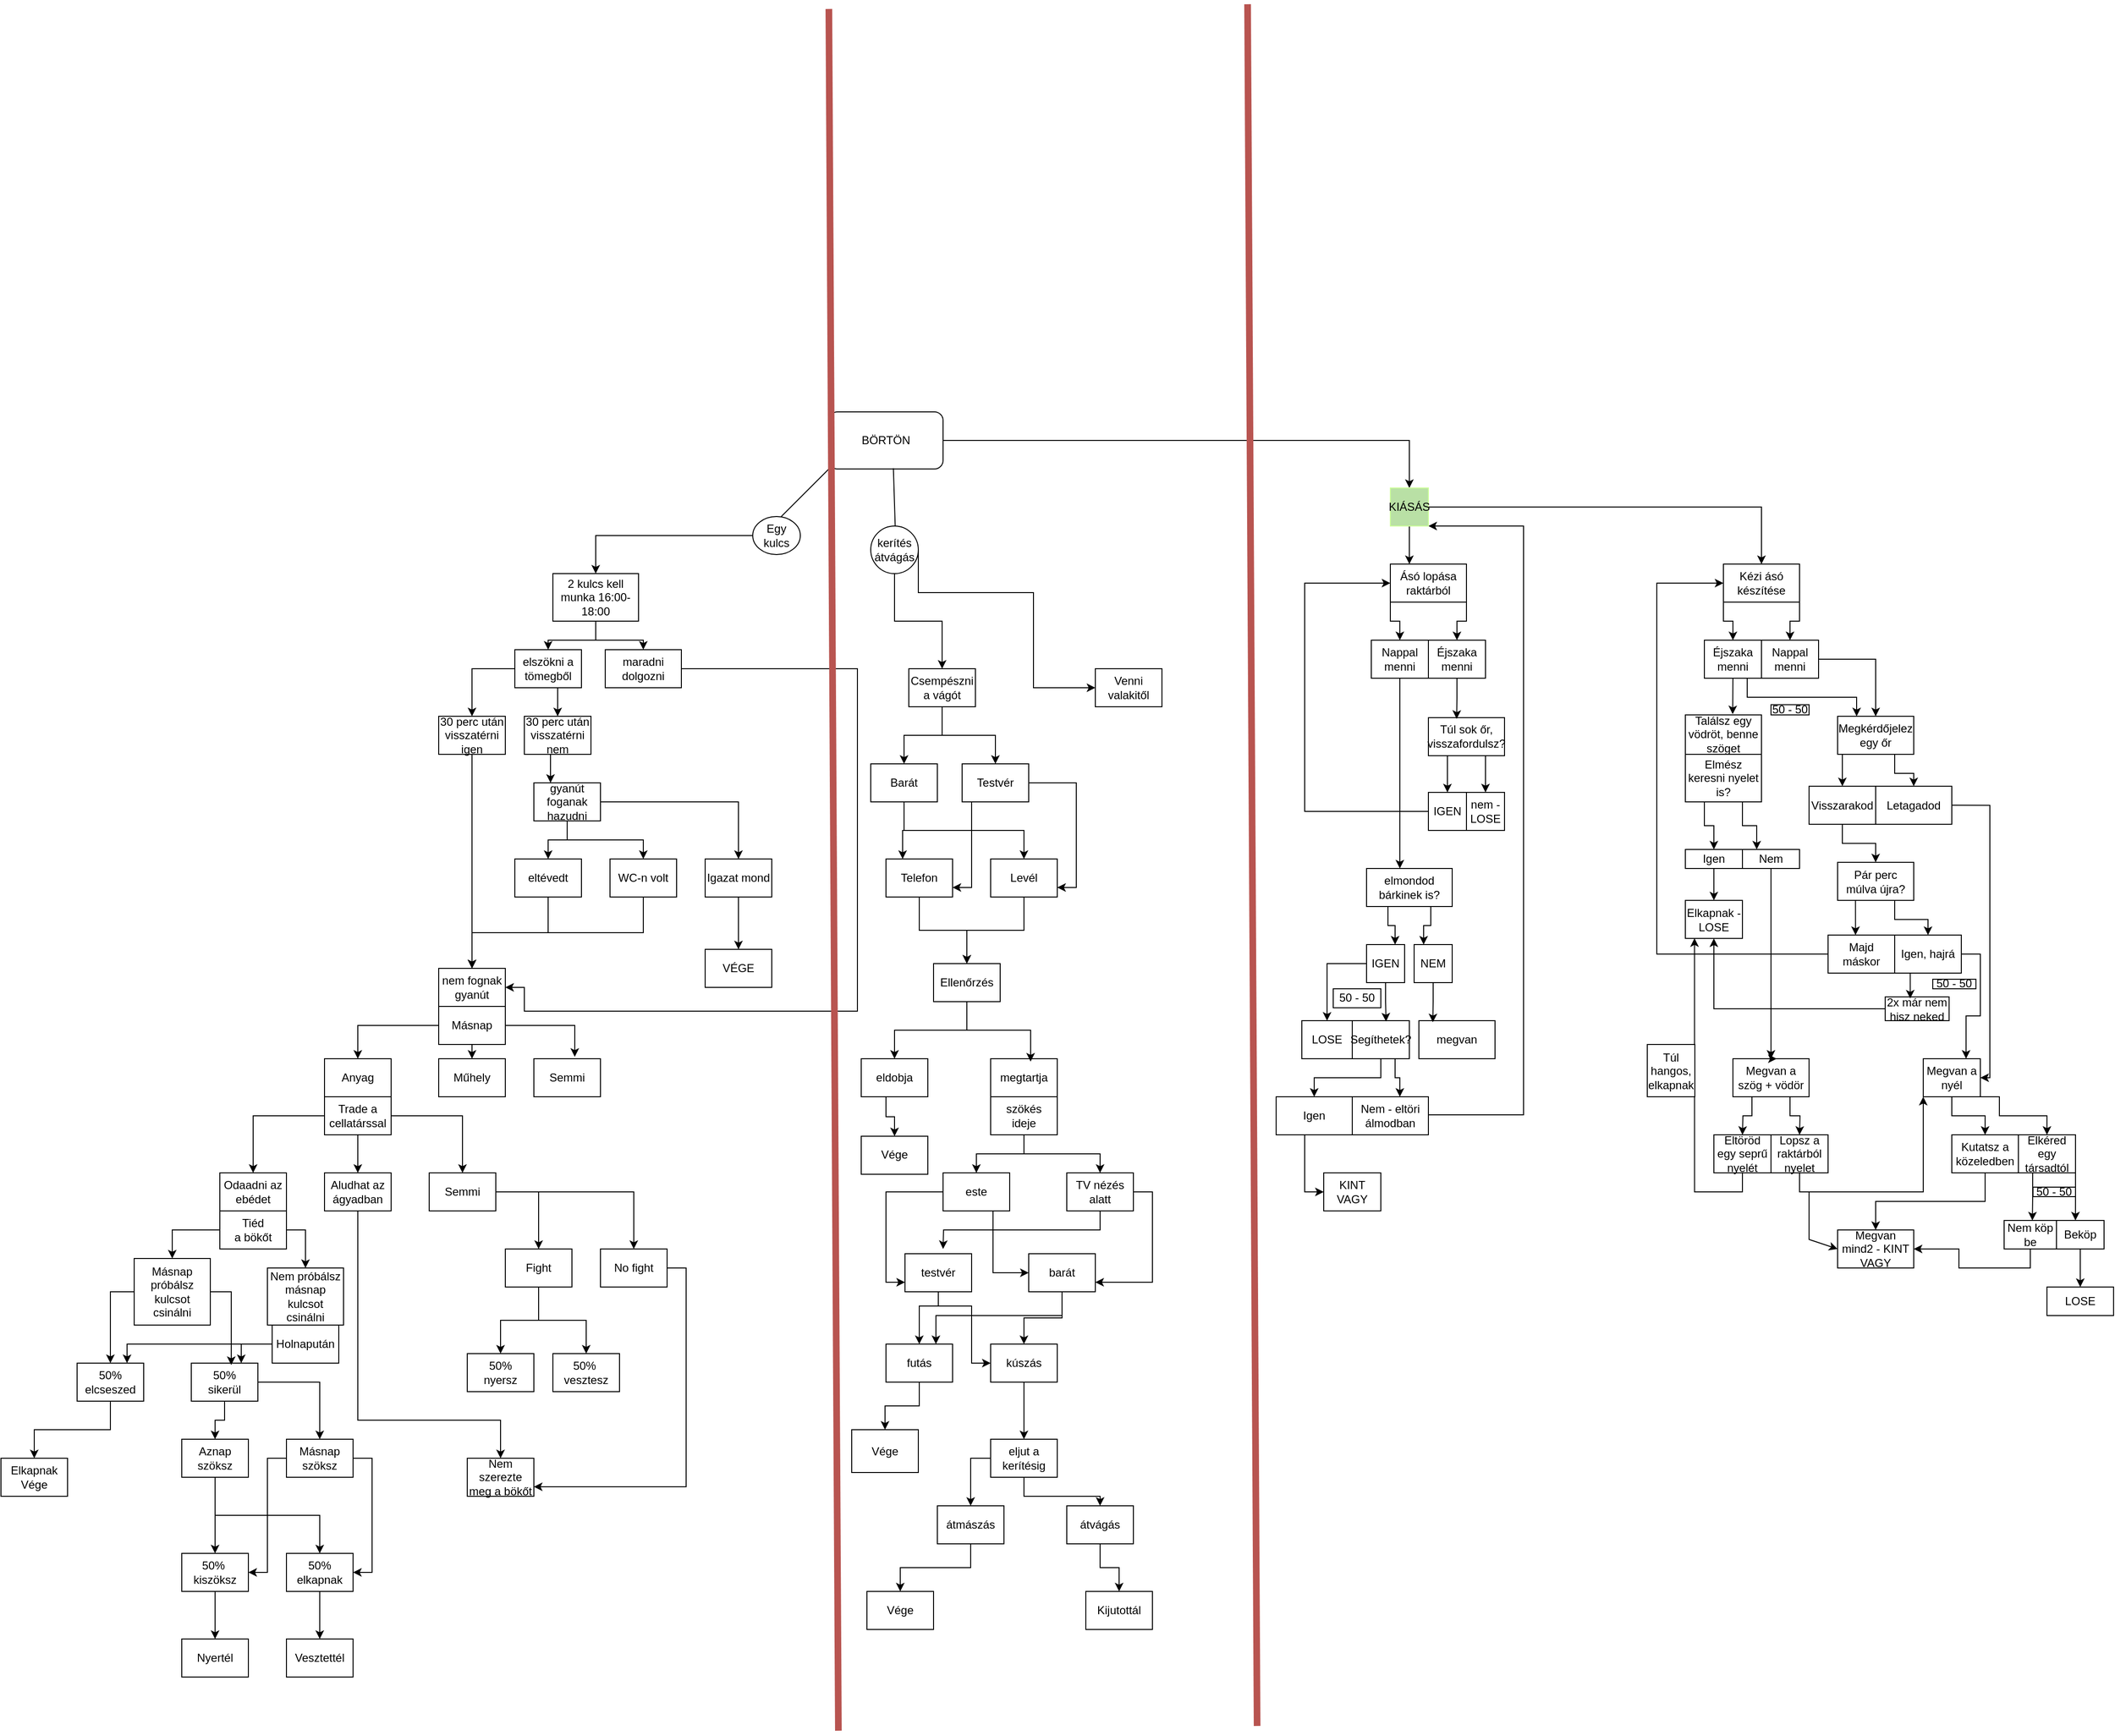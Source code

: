 <mxfile version="22.0.5" type="device">
  <diagram name="1 oldal" id="RMf6y5_obdOdZjIeBnyi">
    <mxGraphModel dx="4052" dy="2387" grid="1" gridSize="10" guides="1" tooltips="1" connect="1" arrows="1" fold="1" page="1" pageScale="1" pageWidth="827" pageHeight="1169" math="0" shadow="0">
      <root>
        <mxCell id="0" />
        <mxCell id="1" parent="0" />
        <mxCell id="RZV11Bh1NO4c7f-Brt2T-11" style="edgeStyle=orthogonalEdgeStyle;rounded=0;orthogonalLoop=1;jettySize=auto;html=1;exitX=1;exitY=0.75;exitDx=0;exitDy=0;entryX=0.5;entryY=0;entryDx=0;entryDy=0;" parent="1" source="un-u-f8fUQM7BjyOaJRZ-424" target="KMo8AS0ZJu5sJgMPSJ-H-9" edge="1">
          <mxGeometry relative="1" as="geometry">
            <mxPoint x="460" y="-10" as="sourcePoint" />
            <mxPoint x="947" y="75.62" as="targetPoint" />
            <Array as="points">
              <mxPoint x="450" y="30" />
              <mxPoint x="940" y="30" />
            </Array>
          </mxGeometry>
        </mxCell>
        <mxCell id="un-u-f8fUQM7BjyOaJRZ-424" value="BÖRTÖN" style="rounded=1;whiteSpace=wrap;html=1;" parent="1" vertex="1">
          <mxGeometry x="330" width="120" height="60" as="geometry" />
        </mxCell>
        <mxCell id="un-u-f8fUQM7BjyOaJRZ-427" value="" style="endArrow=none;html=1;rounded=0;" parent="1" edge="1">
          <mxGeometry width="50" height="50" relative="1" as="geometry">
            <mxPoint x="280" y="110" as="sourcePoint" />
            <mxPoint x="330" y="60" as="targetPoint" />
          </mxGeometry>
        </mxCell>
        <mxCell id="ne0dGpzM1XJQtN-Q94vP-27" style="edgeStyle=orthogonalEdgeStyle;rounded=0;orthogonalLoop=1;jettySize=auto;html=1;exitX=0;exitY=0.5;exitDx=0;exitDy=0;entryX=0.5;entryY=0;entryDx=0;entryDy=0;" parent="1" source="un-u-f8fUQM7BjyOaJRZ-428" target="5e80ykowDUrw1KKTI-oJ-1" edge="1">
          <mxGeometry relative="1" as="geometry" />
        </mxCell>
        <mxCell id="un-u-f8fUQM7BjyOaJRZ-428" value="Egy kulcs" style="ellipse;whiteSpace=wrap;html=1;" parent="1" vertex="1">
          <mxGeometry x="250" y="110" width="50" height="40" as="geometry" />
        </mxCell>
        <mxCell id="un-u-f8fUQM7BjyOaJRZ-429" value="" style="endArrow=none;html=1;rounded=0;entryX=0.565;entryY=0.987;entryDx=0;entryDy=0;entryPerimeter=0;" parent="1" target="un-u-f8fUQM7BjyOaJRZ-424" edge="1">
          <mxGeometry width="50" height="50" relative="1" as="geometry">
            <mxPoint x="400" y="130" as="sourcePoint" />
            <mxPoint x="400" y="100" as="targetPoint" />
          </mxGeometry>
        </mxCell>
        <mxCell id="ne0dGpzM1XJQtN-Q94vP-72" style="edgeStyle=orthogonalEdgeStyle;rounded=0;orthogonalLoop=1;jettySize=auto;html=1;exitX=0.5;exitY=1;exitDx=0;exitDy=0;entryX=0.5;entryY=0;entryDx=0;entryDy=0;" parent="1" source="un-u-f8fUQM7BjyOaJRZ-431" target="ne0dGpzM1XJQtN-Q94vP-51" edge="1">
          <mxGeometry relative="1" as="geometry" />
        </mxCell>
        <mxCell id="ne0dGpzM1XJQtN-Q94vP-73" style="edgeStyle=orthogonalEdgeStyle;rounded=0;orthogonalLoop=1;jettySize=auto;html=1;exitX=1;exitY=0.5;exitDx=0;exitDy=0;" parent="1" source="un-u-f8fUQM7BjyOaJRZ-431" target="ne0dGpzM1XJQtN-Q94vP-50" edge="1">
          <mxGeometry relative="1" as="geometry">
            <Array as="points">
              <mxPoint x="424" y="190" />
              <mxPoint x="545" y="190" />
            </Array>
          </mxGeometry>
        </mxCell>
        <mxCell id="un-u-f8fUQM7BjyOaJRZ-431" value="kerítés&lt;br&gt;átvágás" style="ellipse;whiteSpace=wrap;html=1;aspect=fixed;" parent="1" vertex="1">
          <mxGeometry x="374" y="120" width="50" height="50" as="geometry" />
        </mxCell>
        <mxCell id="un-u-f8fUQM7BjyOaJRZ-457" value="" style="edgeStyle=orthogonalEdgeStyle;rounded=0;orthogonalLoop=1;jettySize=auto;html=1;" parent="1" edge="1">
          <mxGeometry relative="1" as="geometry">
            <mxPoint x="790" y="750.0" as="sourcePoint" />
          </mxGeometry>
        </mxCell>
        <mxCell id="ne0dGpzM1XJQtN-Q94vP-7" style="edgeStyle=orthogonalEdgeStyle;rounded=0;orthogonalLoop=1;jettySize=auto;html=1;exitX=0.5;exitY=1;exitDx=0;exitDy=0;" parent="1" source="5e80ykowDUrw1KKTI-oJ-1" target="5e80ykowDUrw1KKTI-oJ-9" edge="1">
          <mxGeometry relative="1" as="geometry" />
        </mxCell>
        <mxCell id="ne0dGpzM1XJQtN-Q94vP-8" style="edgeStyle=orthogonalEdgeStyle;rounded=0;orthogonalLoop=1;jettySize=auto;html=1;exitX=0.5;exitY=1;exitDx=0;exitDy=0;entryX=0.5;entryY=0;entryDx=0;entryDy=0;" parent="1" source="5e80ykowDUrw1KKTI-oJ-1" target="5e80ykowDUrw1KKTI-oJ-7" edge="1">
          <mxGeometry relative="1" as="geometry" />
        </mxCell>
        <mxCell id="5e80ykowDUrw1KKTI-oJ-1" value="2 kulcs kell&lt;br&gt;munka 16:00-18:00" style="rounded=0;whiteSpace=wrap;html=1;" parent="1" vertex="1">
          <mxGeometry x="40" y="170" width="90" height="50" as="geometry" />
        </mxCell>
        <mxCell id="5e80ykowDUrw1KKTI-oJ-14" style="edgeStyle=orthogonalEdgeStyle;rounded=0;orthogonalLoop=1;jettySize=auto;html=1;exitX=0.5;exitY=1;exitDx=0;exitDy=0;entryX=0.5;entryY=0;entryDx=0;entryDy=0;" parent="1" source="5e80ykowDUrw1KKTI-oJ-7" target="5e80ykowDUrw1KKTI-oJ-12" edge="1">
          <mxGeometry relative="1" as="geometry" />
        </mxCell>
        <mxCell id="ne0dGpzM1XJQtN-Q94vP-6" style="edgeStyle=orthogonalEdgeStyle;rounded=0;orthogonalLoop=1;jettySize=auto;html=1;exitX=0;exitY=0.5;exitDx=0;exitDy=0;entryX=0.5;entryY=0;entryDx=0;entryDy=0;" parent="1" source="5e80ykowDUrw1KKTI-oJ-7" target="5e80ykowDUrw1KKTI-oJ-11" edge="1">
          <mxGeometry relative="1" as="geometry" />
        </mxCell>
        <mxCell id="5e80ykowDUrw1KKTI-oJ-7" value="elszökni a tömegből" style="rounded=0;whiteSpace=wrap;html=1;" parent="1" vertex="1">
          <mxGeometry y="250" width="70" height="40" as="geometry" />
        </mxCell>
        <mxCell id="ne0dGpzM1XJQtN-Q94vP-61" style="edgeStyle=orthogonalEdgeStyle;rounded=0;orthogonalLoop=1;jettySize=auto;html=1;exitX=1;exitY=0.5;exitDx=0;exitDy=0;entryX=1;entryY=0.5;entryDx=0;entryDy=0;" parent="1" source="5e80ykowDUrw1KKTI-oJ-9" target="5e80ykowDUrw1KKTI-oJ-15" edge="1">
          <mxGeometry relative="1" as="geometry">
            <Array as="points">
              <mxPoint x="360" y="270" />
              <mxPoint x="360" y="630" />
              <mxPoint x="10" y="630" />
              <mxPoint x="10" y="605" />
            </Array>
          </mxGeometry>
        </mxCell>
        <mxCell id="5e80ykowDUrw1KKTI-oJ-9" value="maradni dolgozni" style="rounded=0;whiteSpace=wrap;html=1;" parent="1" vertex="1">
          <mxGeometry x="95" y="250" width="80" height="40" as="geometry" />
        </mxCell>
        <mxCell id="5e80ykowDUrw1KKTI-oJ-17" style="edgeStyle=orthogonalEdgeStyle;rounded=0;orthogonalLoop=1;jettySize=auto;html=1;exitX=0.5;exitY=1;exitDx=0;exitDy=0;" parent="1" source="5e80ykowDUrw1KKTI-oJ-11" target="5e80ykowDUrw1KKTI-oJ-15" edge="1">
          <mxGeometry relative="1" as="geometry" />
        </mxCell>
        <mxCell id="5e80ykowDUrw1KKTI-oJ-11" value="30 perc után visszatérni&lt;br&gt;igen" style="rounded=0;whiteSpace=wrap;html=1;" parent="1" vertex="1">
          <mxGeometry x="-80" y="320" width="70" height="40" as="geometry" />
        </mxCell>
        <mxCell id="5e80ykowDUrw1KKTI-oJ-19" style="edgeStyle=orthogonalEdgeStyle;rounded=0;orthogonalLoop=1;jettySize=auto;html=1;exitX=0.5;exitY=1;exitDx=0;exitDy=0;entryX=0.25;entryY=0;entryDx=0;entryDy=0;" parent="1" source="5e80ykowDUrw1KKTI-oJ-12" target="5e80ykowDUrw1KKTI-oJ-18" edge="1">
          <mxGeometry relative="1" as="geometry" />
        </mxCell>
        <mxCell id="5e80ykowDUrw1KKTI-oJ-12" value="30 perc után visszatérni&lt;br&gt;nem" style="rounded=0;whiteSpace=wrap;html=1;" parent="1" vertex="1">
          <mxGeometry x="10" y="320" width="70" height="40" as="geometry" />
        </mxCell>
        <mxCell id="5e80ykowDUrw1KKTI-oJ-15" value="nem fognak gyanút" style="rounded=0;whiteSpace=wrap;html=1;" parent="1" vertex="1">
          <mxGeometry x="-80" y="585" width="70" height="40" as="geometry" />
        </mxCell>
        <mxCell id="5e80ykowDUrw1KKTI-oJ-21" style="edgeStyle=orthogonalEdgeStyle;rounded=0;orthogonalLoop=1;jettySize=auto;html=1;exitX=0.5;exitY=1;exitDx=0;exitDy=0;entryX=0.5;entryY=0;entryDx=0;entryDy=0;" parent="1" source="5e80ykowDUrw1KKTI-oJ-18" target="5e80ykowDUrw1KKTI-oJ-20" edge="1">
          <mxGeometry relative="1" as="geometry" />
        </mxCell>
        <mxCell id="5e80ykowDUrw1KKTI-oJ-23" style="edgeStyle=orthogonalEdgeStyle;rounded=0;orthogonalLoop=1;jettySize=auto;html=1;exitX=0.5;exitY=1;exitDx=0;exitDy=0;entryX=0.5;entryY=0;entryDx=0;entryDy=0;" parent="1" source="5e80ykowDUrw1KKTI-oJ-18" target="5e80ykowDUrw1KKTI-oJ-22" edge="1">
          <mxGeometry relative="1" as="geometry" />
        </mxCell>
        <mxCell id="ne0dGpzM1XJQtN-Q94vP-2" style="edgeStyle=orthogonalEdgeStyle;rounded=0;orthogonalLoop=1;jettySize=auto;html=1;exitX=1;exitY=0.5;exitDx=0;exitDy=0;" parent="1" source="5e80ykowDUrw1KKTI-oJ-18" target="ne0dGpzM1XJQtN-Q94vP-1" edge="1">
          <mxGeometry relative="1" as="geometry" />
        </mxCell>
        <mxCell id="5e80ykowDUrw1KKTI-oJ-18" value="gyanút foganak&lt;br&gt;hazudni" style="rounded=0;whiteSpace=wrap;html=1;" parent="1" vertex="1">
          <mxGeometry x="20" y="390" width="70" height="40" as="geometry" />
        </mxCell>
        <mxCell id="ne0dGpzM1XJQtN-Q94vP-9" style="edgeStyle=orthogonalEdgeStyle;rounded=0;orthogonalLoop=1;jettySize=auto;html=1;exitX=0.5;exitY=1;exitDx=0;exitDy=0;entryX=0.5;entryY=0;entryDx=0;entryDy=0;" parent="1" source="5e80ykowDUrw1KKTI-oJ-20" target="5e80ykowDUrw1KKTI-oJ-15" edge="1">
          <mxGeometry relative="1" as="geometry" />
        </mxCell>
        <mxCell id="5e80ykowDUrw1KKTI-oJ-20" value="eltévedt" style="rounded=0;whiteSpace=wrap;html=1;" parent="1" vertex="1">
          <mxGeometry y="470" width="70" height="40" as="geometry" />
        </mxCell>
        <mxCell id="ne0dGpzM1XJQtN-Q94vP-10" style="edgeStyle=orthogonalEdgeStyle;rounded=0;orthogonalLoop=1;jettySize=auto;html=1;exitX=0.5;exitY=1;exitDx=0;exitDy=0;entryX=0.5;entryY=0;entryDx=0;entryDy=0;" parent="1" source="5e80ykowDUrw1KKTI-oJ-22" target="5e80ykowDUrw1KKTI-oJ-15" edge="1">
          <mxGeometry relative="1" as="geometry" />
        </mxCell>
        <mxCell id="5e80ykowDUrw1KKTI-oJ-22" value="WC-n volt" style="rounded=0;whiteSpace=wrap;html=1;" parent="1" vertex="1">
          <mxGeometry x="100" y="470" width="70" height="40" as="geometry" />
        </mxCell>
        <mxCell id="ne0dGpzM1XJQtN-Q94vP-4" style="edgeStyle=orthogonalEdgeStyle;rounded=0;orthogonalLoop=1;jettySize=auto;html=1;exitX=0.5;exitY=1;exitDx=0;exitDy=0;entryX=0.5;entryY=0;entryDx=0;entryDy=0;" parent="1" source="ne0dGpzM1XJQtN-Q94vP-1" target="ne0dGpzM1XJQtN-Q94vP-3" edge="1">
          <mxGeometry relative="1" as="geometry" />
        </mxCell>
        <mxCell id="ne0dGpzM1XJQtN-Q94vP-1" value="Igazat mond" style="rounded=0;whiteSpace=wrap;html=1;" parent="1" vertex="1">
          <mxGeometry x="200" y="470" width="70" height="40" as="geometry" />
        </mxCell>
        <mxCell id="ne0dGpzM1XJQtN-Q94vP-3" value="VÉGE" style="rounded=0;whiteSpace=wrap;html=1;" parent="1" vertex="1">
          <mxGeometry x="200" y="565" width="70" height="40" as="geometry" />
        </mxCell>
        <mxCell id="ne0dGpzM1XJQtN-Q94vP-15" style="edgeStyle=orthogonalEdgeStyle;rounded=0;orthogonalLoop=1;jettySize=auto;html=1;exitX=0.5;exitY=1;exitDx=0;exitDy=0;entryX=0.5;entryY=0;entryDx=0;entryDy=0;" parent="1" source="ne0dGpzM1XJQtN-Q94vP-11" target="ne0dGpzM1XJQtN-Q94vP-13" edge="1">
          <mxGeometry relative="1" as="geometry" />
        </mxCell>
        <mxCell id="ne0dGpzM1XJQtN-Q94vP-17" style="edgeStyle=orthogonalEdgeStyle;rounded=0;orthogonalLoop=1;jettySize=auto;html=1;exitX=0;exitY=0.5;exitDx=0;exitDy=0;entryX=0.5;entryY=0;entryDx=0;entryDy=0;" parent="1" source="ne0dGpzM1XJQtN-Q94vP-11" target="ne0dGpzM1XJQtN-Q94vP-14" edge="1">
          <mxGeometry relative="1" as="geometry" />
        </mxCell>
        <mxCell id="ne0dGpzM1XJQtN-Q94vP-11" value="Másnap" style="rounded=0;whiteSpace=wrap;html=1;" parent="1" vertex="1">
          <mxGeometry x="-80" y="625" width="70" height="40" as="geometry" />
        </mxCell>
        <mxCell id="ne0dGpzM1XJQtN-Q94vP-12" value="Semmi" style="rounded=0;whiteSpace=wrap;html=1;" parent="1" vertex="1">
          <mxGeometry x="20" y="680" width="70" height="40" as="geometry" />
        </mxCell>
        <mxCell id="ne0dGpzM1XJQtN-Q94vP-13" value="Műhely" style="rounded=0;whiteSpace=wrap;html=1;" parent="1" vertex="1">
          <mxGeometry x="-80" y="680" width="70" height="40" as="geometry" />
        </mxCell>
        <mxCell id="ne0dGpzM1XJQtN-Q94vP-14" value="Anyag" style="rounded=0;whiteSpace=wrap;html=1;" parent="1" vertex="1">
          <mxGeometry x="-200" y="680" width="70" height="40" as="geometry" />
        </mxCell>
        <mxCell id="ne0dGpzM1XJQtN-Q94vP-18" style="edgeStyle=orthogonalEdgeStyle;rounded=0;orthogonalLoop=1;jettySize=auto;html=1;exitX=1;exitY=0.5;exitDx=0;exitDy=0;entryX=0.614;entryY=-0.05;entryDx=0;entryDy=0;entryPerimeter=0;" parent="1" source="ne0dGpzM1XJQtN-Q94vP-11" target="ne0dGpzM1XJQtN-Q94vP-12" edge="1">
          <mxGeometry relative="1" as="geometry" />
        </mxCell>
        <mxCell id="ne0dGpzM1XJQtN-Q94vP-23" style="edgeStyle=orthogonalEdgeStyle;rounded=0;orthogonalLoop=1;jettySize=auto;html=1;exitX=0;exitY=0.5;exitDx=0;exitDy=0;entryX=0.5;entryY=0;entryDx=0;entryDy=0;" parent="1" source="ne0dGpzM1XJQtN-Q94vP-19" target="ne0dGpzM1XJQtN-Q94vP-20" edge="1">
          <mxGeometry relative="1" as="geometry" />
        </mxCell>
        <mxCell id="ne0dGpzM1XJQtN-Q94vP-24" style="edgeStyle=orthogonalEdgeStyle;rounded=0;orthogonalLoop=1;jettySize=auto;html=1;exitX=1;exitY=0.5;exitDx=0;exitDy=0;entryX=0.5;entryY=0;entryDx=0;entryDy=0;" parent="1" source="ne0dGpzM1XJQtN-Q94vP-19" target="ne0dGpzM1XJQtN-Q94vP-22" edge="1">
          <mxGeometry relative="1" as="geometry" />
        </mxCell>
        <mxCell id="ne0dGpzM1XJQtN-Q94vP-25" style="edgeStyle=orthogonalEdgeStyle;rounded=0;orthogonalLoop=1;jettySize=auto;html=1;exitX=0.5;exitY=1;exitDx=0;exitDy=0;" parent="1" source="ne0dGpzM1XJQtN-Q94vP-19" target="ne0dGpzM1XJQtN-Q94vP-21" edge="1">
          <mxGeometry relative="1" as="geometry" />
        </mxCell>
        <mxCell id="ne0dGpzM1XJQtN-Q94vP-19" value="Trade a cellatárssal" style="rounded=0;whiteSpace=wrap;html=1;" parent="1" vertex="1">
          <mxGeometry x="-200" y="720" width="70" height="40" as="geometry" />
        </mxCell>
        <mxCell id="ne0dGpzM1XJQtN-Q94vP-20" value="Odaadni az ebédet" style="rounded=0;whiteSpace=wrap;html=1;" parent="1" vertex="1">
          <mxGeometry x="-310" y="800" width="70" height="40" as="geometry" />
        </mxCell>
        <mxCell id="ne0dGpzM1XJQtN-Q94vP-66" style="edgeStyle=orthogonalEdgeStyle;rounded=0;orthogonalLoop=1;jettySize=auto;html=1;exitX=0.5;exitY=1;exitDx=0;exitDy=0;" parent="1" source="ne0dGpzM1XJQtN-Q94vP-21" target="ne0dGpzM1XJQtN-Q94vP-54" edge="1">
          <mxGeometry relative="1" as="geometry">
            <Array as="points">
              <mxPoint x="-165" y="1060" />
              <mxPoint x="-15" y="1060" />
            </Array>
          </mxGeometry>
        </mxCell>
        <mxCell id="ne0dGpzM1XJQtN-Q94vP-21" value="Aludhat az ágyadban" style="rounded=0;whiteSpace=wrap;html=1;" parent="1" vertex="1">
          <mxGeometry x="-200" y="800" width="70" height="40" as="geometry" />
        </mxCell>
        <mxCell id="ne0dGpzM1XJQtN-Q94vP-62" style="edgeStyle=orthogonalEdgeStyle;rounded=0;orthogonalLoop=1;jettySize=auto;html=1;exitX=1;exitY=0.5;exitDx=0;exitDy=0;entryX=0.5;entryY=0;entryDx=0;entryDy=0;" parent="1" source="ne0dGpzM1XJQtN-Q94vP-22" target="ne0dGpzM1XJQtN-Q94vP-58" edge="1">
          <mxGeometry relative="1" as="geometry" />
        </mxCell>
        <mxCell id="ne0dGpzM1XJQtN-Q94vP-63" style="edgeStyle=orthogonalEdgeStyle;rounded=0;orthogonalLoop=1;jettySize=auto;html=1;exitX=1;exitY=0.5;exitDx=0;exitDy=0;entryX=0.5;entryY=0;entryDx=0;entryDy=0;" parent="1" source="ne0dGpzM1XJQtN-Q94vP-22" target="ne0dGpzM1XJQtN-Q94vP-57" edge="1">
          <mxGeometry relative="1" as="geometry" />
        </mxCell>
        <mxCell id="ne0dGpzM1XJQtN-Q94vP-22" value="Semmi" style="rounded=0;whiteSpace=wrap;html=1;" parent="1" vertex="1">
          <mxGeometry x="-90" y="800" width="70" height="40" as="geometry" />
        </mxCell>
        <mxCell id="ne0dGpzM1XJQtN-Q94vP-30" style="edgeStyle=orthogonalEdgeStyle;rounded=0;orthogonalLoop=1;jettySize=auto;html=1;exitX=0;exitY=0.5;exitDx=0;exitDy=0;entryX=0.5;entryY=0;entryDx=0;entryDy=0;" parent="1" source="ne0dGpzM1XJQtN-Q94vP-26" target="ne0dGpzM1XJQtN-Q94vP-28" edge="1">
          <mxGeometry relative="1" as="geometry" />
        </mxCell>
        <mxCell id="ne0dGpzM1XJQtN-Q94vP-31" style="edgeStyle=orthogonalEdgeStyle;rounded=0;orthogonalLoop=1;jettySize=auto;html=1;exitX=1;exitY=0.5;exitDx=0;exitDy=0;" parent="1" source="ne0dGpzM1XJQtN-Q94vP-26" target="ne0dGpzM1XJQtN-Q94vP-29" edge="1">
          <mxGeometry relative="1" as="geometry" />
        </mxCell>
        <mxCell id="ne0dGpzM1XJQtN-Q94vP-26" value="Tiéd&lt;br&gt;a bökőt" style="rounded=0;whiteSpace=wrap;html=1;" parent="1" vertex="1">
          <mxGeometry x="-310" y="840" width="70" height="40" as="geometry" />
        </mxCell>
        <mxCell id="ne0dGpzM1XJQtN-Q94vP-38" style="edgeStyle=orthogonalEdgeStyle;rounded=0;orthogonalLoop=1;jettySize=auto;html=1;exitX=0;exitY=0.5;exitDx=0;exitDy=0;entryX=0.5;entryY=0;entryDx=0;entryDy=0;" parent="1" source="ne0dGpzM1XJQtN-Q94vP-28" target="ne0dGpzM1XJQtN-Q94vP-37" edge="1">
          <mxGeometry relative="1" as="geometry" />
        </mxCell>
        <mxCell id="ne0dGpzM1XJQtN-Q94vP-28" value="Másnap próbálsz kulcsot csinálni" style="rounded=0;whiteSpace=wrap;html=1;" parent="1" vertex="1">
          <mxGeometry x="-400" y="890" width="80" height="70" as="geometry" />
        </mxCell>
        <mxCell id="ne0dGpzM1XJQtN-Q94vP-29" value="Nem próbálsz másnap kulcsot csinálni" style="rounded=0;whiteSpace=wrap;html=1;" parent="1" vertex="1">
          <mxGeometry x="-260" y="900" width="80" height="60" as="geometry" />
        </mxCell>
        <mxCell id="ne0dGpzM1XJQtN-Q94vP-32" value="Nyertél" style="rounded=0;whiteSpace=wrap;html=1;" parent="1" vertex="1">
          <mxGeometry x="-350" y="1290" width="70" height="40" as="geometry" />
        </mxCell>
        <mxCell id="ne0dGpzM1XJQtN-Q94vP-60" style="edgeStyle=orthogonalEdgeStyle;rounded=0;orthogonalLoop=1;jettySize=auto;html=1;exitX=0.5;exitY=1;exitDx=0;exitDy=0;" parent="1" source="ne0dGpzM1XJQtN-Q94vP-33" target="ne0dGpzM1XJQtN-Q94vP-59" edge="1">
          <mxGeometry relative="1" as="geometry" />
        </mxCell>
        <mxCell id="ne0dGpzM1XJQtN-Q94vP-33" value="50%&lt;br&gt;elkapnak" style="rounded=0;whiteSpace=wrap;html=1;" parent="1" vertex="1">
          <mxGeometry x="-240" y="1200" width="70" height="40" as="geometry" />
        </mxCell>
        <mxCell id="ne0dGpzM1XJQtN-Q94vP-49" style="edgeStyle=orthogonalEdgeStyle;rounded=0;orthogonalLoop=1;jettySize=auto;html=1;exitX=0.5;exitY=1;exitDx=0;exitDy=0;entryX=0.5;entryY=0;entryDx=0;entryDy=0;" parent="1" source="ne0dGpzM1XJQtN-Q94vP-34" target="ne0dGpzM1XJQtN-Q94vP-32" edge="1">
          <mxGeometry relative="1" as="geometry" />
        </mxCell>
        <mxCell id="ne0dGpzM1XJQtN-Q94vP-34" value="50%&amp;nbsp;&lt;br&gt;kiszöksz" style="rounded=0;whiteSpace=wrap;html=1;" parent="1" vertex="1">
          <mxGeometry x="-350" y="1200" width="70" height="40" as="geometry" />
        </mxCell>
        <mxCell id="ne0dGpzM1XJQtN-Q94vP-47" style="edgeStyle=orthogonalEdgeStyle;rounded=0;orthogonalLoop=1;jettySize=auto;html=1;exitX=1;exitY=0.5;exitDx=0;exitDy=0;entryX=1;entryY=0.5;entryDx=0;entryDy=0;" parent="1" source="ne0dGpzM1XJQtN-Q94vP-35" target="ne0dGpzM1XJQtN-Q94vP-33" edge="1">
          <mxGeometry relative="1" as="geometry" />
        </mxCell>
        <mxCell id="ne0dGpzM1XJQtN-Q94vP-48" style="edgeStyle=orthogonalEdgeStyle;rounded=0;orthogonalLoop=1;jettySize=auto;html=1;exitX=0;exitY=0.5;exitDx=0;exitDy=0;entryX=1;entryY=0.5;entryDx=0;entryDy=0;" parent="1" source="ne0dGpzM1XJQtN-Q94vP-35" target="ne0dGpzM1XJQtN-Q94vP-34" edge="1">
          <mxGeometry relative="1" as="geometry" />
        </mxCell>
        <mxCell id="ne0dGpzM1XJQtN-Q94vP-35" value="Másnap szöksz" style="rounded=0;whiteSpace=wrap;html=1;" parent="1" vertex="1">
          <mxGeometry x="-240" y="1080" width="70" height="40" as="geometry" />
        </mxCell>
        <mxCell id="ne0dGpzM1XJQtN-Q94vP-41" style="edgeStyle=orthogonalEdgeStyle;rounded=0;orthogonalLoop=1;jettySize=auto;html=1;exitX=0.5;exitY=1;exitDx=0;exitDy=0;entryX=0.5;entryY=0;entryDx=0;entryDy=0;" parent="1" source="ne0dGpzM1XJQtN-Q94vP-36" target="ne0dGpzM1XJQtN-Q94vP-40" edge="1">
          <mxGeometry relative="1" as="geometry" />
        </mxCell>
        <mxCell id="ne0dGpzM1XJQtN-Q94vP-42" style="edgeStyle=orthogonalEdgeStyle;rounded=0;orthogonalLoop=1;jettySize=auto;html=1;exitX=1;exitY=0.5;exitDx=0;exitDy=0;entryX=0.5;entryY=0;entryDx=0;entryDy=0;" parent="1" source="ne0dGpzM1XJQtN-Q94vP-36" target="ne0dGpzM1XJQtN-Q94vP-35" edge="1">
          <mxGeometry relative="1" as="geometry" />
        </mxCell>
        <mxCell id="ne0dGpzM1XJQtN-Q94vP-36" value="50% &lt;br&gt;sikerül" style="rounded=0;whiteSpace=wrap;html=1;" parent="1" vertex="1">
          <mxGeometry x="-340" y="1000" width="70" height="40" as="geometry" />
        </mxCell>
        <mxCell id="ne0dGpzM1XJQtN-Q94vP-71" style="edgeStyle=orthogonalEdgeStyle;rounded=0;orthogonalLoop=1;jettySize=auto;html=1;exitX=0.5;exitY=1;exitDx=0;exitDy=0;entryX=0.5;entryY=0;entryDx=0;entryDy=0;" parent="1" source="ne0dGpzM1XJQtN-Q94vP-37" target="ne0dGpzM1XJQtN-Q94vP-52" edge="1">
          <mxGeometry relative="1" as="geometry" />
        </mxCell>
        <mxCell id="ne0dGpzM1XJQtN-Q94vP-37" value="50% elcseszed" style="rounded=0;whiteSpace=wrap;html=1;" parent="1" vertex="1">
          <mxGeometry x="-460" y="1000" width="70" height="40" as="geometry" />
        </mxCell>
        <mxCell id="ne0dGpzM1XJQtN-Q94vP-39" style="edgeStyle=orthogonalEdgeStyle;rounded=0;orthogonalLoop=1;jettySize=auto;html=1;exitX=1;exitY=0.5;exitDx=0;exitDy=0;entryX=0.6;entryY=0.05;entryDx=0;entryDy=0;entryPerimeter=0;" parent="1" source="ne0dGpzM1XJQtN-Q94vP-28" target="ne0dGpzM1XJQtN-Q94vP-36" edge="1">
          <mxGeometry relative="1" as="geometry" />
        </mxCell>
        <mxCell id="ne0dGpzM1XJQtN-Q94vP-43" style="edgeStyle=orthogonalEdgeStyle;rounded=0;orthogonalLoop=1;jettySize=auto;html=1;exitX=0.5;exitY=1;exitDx=0;exitDy=0;entryX=0.5;entryY=0;entryDx=0;entryDy=0;" parent="1" source="ne0dGpzM1XJQtN-Q94vP-40" target="ne0dGpzM1XJQtN-Q94vP-34" edge="1">
          <mxGeometry relative="1" as="geometry" />
        </mxCell>
        <mxCell id="ne0dGpzM1XJQtN-Q94vP-46" style="edgeStyle=orthogonalEdgeStyle;rounded=0;orthogonalLoop=1;jettySize=auto;html=1;exitX=0.5;exitY=1;exitDx=0;exitDy=0;entryX=0.5;entryY=0;entryDx=0;entryDy=0;" parent="1" source="ne0dGpzM1XJQtN-Q94vP-40" target="ne0dGpzM1XJQtN-Q94vP-33" edge="1">
          <mxGeometry relative="1" as="geometry" />
        </mxCell>
        <mxCell id="ne0dGpzM1XJQtN-Q94vP-40" value="Aznap szöksz" style="rounded=0;whiteSpace=wrap;html=1;" parent="1" vertex="1">
          <mxGeometry x="-350" y="1080" width="70" height="40" as="geometry" />
        </mxCell>
        <mxCell id="ne0dGpzM1XJQtN-Q94vP-50" value="Venni valakitől" style="rounded=0;whiteSpace=wrap;html=1;" parent="1" vertex="1">
          <mxGeometry x="610" y="270" width="70" height="40" as="geometry" />
        </mxCell>
        <mxCell id="ne0dGpzM1XJQtN-Q94vP-90" style="edgeStyle=orthogonalEdgeStyle;rounded=0;orthogonalLoop=1;jettySize=auto;html=1;exitX=0.5;exitY=1;exitDx=0;exitDy=0;entryX=0.5;entryY=0;entryDx=0;entryDy=0;" parent="1" source="ne0dGpzM1XJQtN-Q94vP-51" target="ne0dGpzM1XJQtN-Q94vP-88" edge="1">
          <mxGeometry relative="1" as="geometry" />
        </mxCell>
        <mxCell id="ne0dGpzM1XJQtN-Q94vP-91" style="edgeStyle=orthogonalEdgeStyle;rounded=0;orthogonalLoop=1;jettySize=auto;html=1;exitX=0.5;exitY=1;exitDx=0;exitDy=0;entryX=0.5;entryY=0;entryDx=0;entryDy=0;" parent="1" source="ne0dGpzM1XJQtN-Q94vP-51" target="ne0dGpzM1XJQtN-Q94vP-87" edge="1">
          <mxGeometry relative="1" as="geometry" />
        </mxCell>
        <mxCell id="ne0dGpzM1XJQtN-Q94vP-51" value="Csempészni a vágót" style="rounded=0;whiteSpace=wrap;html=1;" parent="1" vertex="1">
          <mxGeometry x="414" y="270" width="70" height="40" as="geometry" />
        </mxCell>
        <mxCell id="ne0dGpzM1XJQtN-Q94vP-52" value="Elkapnak&lt;br&gt;Vége" style="rounded=0;whiteSpace=wrap;html=1;" parent="1" vertex="1">
          <mxGeometry x="-540" y="1100" width="70" height="40" as="geometry" />
        </mxCell>
        <mxCell id="ne0dGpzM1XJQtN-Q94vP-68" style="edgeStyle=orthogonalEdgeStyle;rounded=0;orthogonalLoop=1;jettySize=auto;html=1;exitX=0;exitY=0.5;exitDx=0;exitDy=0;entryX=0.75;entryY=0;entryDx=0;entryDy=0;" parent="1" source="ne0dGpzM1XJQtN-Q94vP-53" target="ne0dGpzM1XJQtN-Q94vP-37" edge="1">
          <mxGeometry relative="1" as="geometry" />
        </mxCell>
        <mxCell id="ne0dGpzM1XJQtN-Q94vP-70" style="edgeStyle=orthogonalEdgeStyle;rounded=0;orthogonalLoop=1;jettySize=auto;html=1;exitX=0;exitY=0.5;exitDx=0;exitDy=0;entryX=0.75;entryY=0;entryDx=0;entryDy=0;" parent="1" source="ne0dGpzM1XJQtN-Q94vP-53" target="ne0dGpzM1XJQtN-Q94vP-36" edge="1">
          <mxGeometry relative="1" as="geometry" />
        </mxCell>
        <mxCell id="ne0dGpzM1XJQtN-Q94vP-53" value="Holnapután" style="rounded=0;whiteSpace=wrap;html=1;" parent="1" vertex="1">
          <mxGeometry x="-255" y="960" width="70" height="40" as="geometry" />
        </mxCell>
        <mxCell id="ne0dGpzM1XJQtN-Q94vP-54" value="Nem szerezte meg a bökőt" style="rounded=0;whiteSpace=wrap;html=1;" parent="1" vertex="1">
          <mxGeometry x="-50" y="1100" width="70" height="40" as="geometry" />
        </mxCell>
        <mxCell id="ne0dGpzM1XJQtN-Q94vP-55" value="50%&amp;nbsp;&lt;br&gt;vesztesz" style="rounded=0;whiteSpace=wrap;html=1;" parent="1" vertex="1">
          <mxGeometry x="40" y="990" width="70" height="40" as="geometry" />
        </mxCell>
        <mxCell id="ne0dGpzM1XJQtN-Q94vP-56" value="50%&lt;br&gt;nyersz" style="rounded=0;whiteSpace=wrap;html=1;" parent="1" vertex="1">
          <mxGeometry x="-50" y="990" width="70" height="40" as="geometry" />
        </mxCell>
        <mxCell id="ne0dGpzM1XJQtN-Q94vP-67" style="edgeStyle=orthogonalEdgeStyle;rounded=0;orthogonalLoop=1;jettySize=auto;html=1;exitX=1;exitY=0.5;exitDx=0;exitDy=0;entryX=1;entryY=0.75;entryDx=0;entryDy=0;" parent="1" source="ne0dGpzM1XJQtN-Q94vP-57" target="ne0dGpzM1XJQtN-Q94vP-54" edge="1">
          <mxGeometry relative="1" as="geometry" />
        </mxCell>
        <mxCell id="ne0dGpzM1XJQtN-Q94vP-57" value="No fight" style="rounded=0;whiteSpace=wrap;html=1;" parent="1" vertex="1">
          <mxGeometry x="90" y="880" width="70" height="40" as="geometry" />
        </mxCell>
        <mxCell id="ne0dGpzM1XJQtN-Q94vP-64" style="edgeStyle=orthogonalEdgeStyle;rounded=0;orthogonalLoop=1;jettySize=auto;html=1;exitX=0.5;exitY=1;exitDx=0;exitDy=0;entryX=0.5;entryY=0;entryDx=0;entryDy=0;" parent="1" source="ne0dGpzM1XJQtN-Q94vP-58" target="ne0dGpzM1XJQtN-Q94vP-56" edge="1">
          <mxGeometry relative="1" as="geometry" />
        </mxCell>
        <mxCell id="ne0dGpzM1XJQtN-Q94vP-65" style="edgeStyle=orthogonalEdgeStyle;rounded=0;orthogonalLoop=1;jettySize=auto;html=1;exitX=0.5;exitY=1;exitDx=0;exitDy=0;" parent="1" source="ne0dGpzM1XJQtN-Q94vP-58" target="ne0dGpzM1XJQtN-Q94vP-55" edge="1">
          <mxGeometry relative="1" as="geometry" />
        </mxCell>
        <mxCell id="ne0dGpzM1XJQtN-Q94vP-58" value="Fight" style="rounded=0;whiteSpace=wrap;html=1;" parent="1" vertex="1">
          <mxGeometry x="-10" y="880" width="70" height="40" as="geometry" />
        </mxCell>
        <mxCell id="ne0dGpzM1XJQtN-Q94vP-59" value="Vesztettél" style="rounded=0;whiteSpace=wrap;html=1;" parent="1" vertex="1">
          <mxGeometry x="-240" y="1290" width="70" height="40" as="geometry" />
        </mxCell>
        <mxCell id="ne0dGpzM1XJQtN-Q94vP-69" style="edgeStyle=orthogonalEdgeStyle;rounded=0;orthogonalLoop=1;jettySize=auto;html=1;exitX=0.5;exitY=1;exitDx=0;exitDy=0;" parent="1" source="ne0dGpzM1XJQtN-Q94vP-53" target="ne0dGpzM1XJQtN-Q94vP-53" edge="1">
          <mxGeometry relative="1" as="geometry" />
        </mxCell>
        <mxCell id="ne0dGpzM1XJQtN-Q94vP-113" style="edgeStyle=orthogonalEdgeStyle;rounded=0;orthogonalLoop=1;jettySize=auto;html=1;exitX=0.5;exitY=1;exitDx=0;exitDy=0;entryX=0.5;entryY=0;entryDx=0;entryDy=0;" parent="1" source="ne0dGpzM1XJQtN-Q94vP-74" target="ne0dGpzM1XJQtN-Q94vP-75" edge="1">
          <mxGeometry relative="1" as="geometry" />
        </mxCell>
        <mxCell id="ne0dGpzM1XJQtN-Q94vP-116" style="edgeStyle=orthogonalEdgeStyle;rounded=0;orthogonalLoop=1;jettySize=auto;html=1;exitX=0.5;exitY=1;exitDx=0;exitDy=0;entryX=0.75;entryY=0;entryDx=0;entryDy=0;" parent="1" source="ne0dGpzM1XJQtN-Q94vP-74" target="ne0dGpzM1XJQtN-Q94vP-76" edge="1">
          <mxGeometry relative="1" as="geometry">
            <Array as="points">
              <mxPoint x="575" y="950" />
              <mxPoint x="443" y="950" />
            </Array>
          </mxGeometry>
        </mxCell>
        <mxCell id="ne0dGpzM1XJQtN-Q94vP-74" value="barát" style="rounded=0;whiteSpace=wrap;html=1;" parent="1" vertex="1">
          <mxGeometry x="540" y="885" width="70" height="40" as="geometry" />
        </mxCell>
        <mxCell id="ne0dGpzM1XJQtN-Q94vP-120" style="edgeStyle=orthogonalEdgeStyle;rounded=0;orthogonalLoop=1;jettySize=auto;html=1;exitX=0.5;exitY=1;exitDx=0;exitDy=0;entryX=0.5;entryY=0;entryDx=0;entryDy=0;" parent="1" source="ne0dGpzM1XJQtN-Q94vP-75" target="ne0dGpzM1XJQtN-Q94vP-117" edge="1">
          <mxGeometry relative="1" as="geometry" />
        </mxCell>
        <mxCell id="ne0dGpzM1XJQtN-Q94vP-75" value="kúszás" style="rounded=0;whiteSpace=wrap;html=1;" parent="1" vertex="1">
          <mxGeometry x="500" y="980" width="70" height="40" as="geometry" />
        </mxCell>
        <mxCell id="ne0dGpzM1XJQtN-Q94vP-119" style="edgeStyle=orthogonalEdgeStyle;rounded=0;orthogonalLoop=1;jettySize=auto;html=1;exitX=0.5;exitY=1;exitDx=0;exitDy=0;entryX=0.5;entryY=0;entryDx=0;entryDy=0;" parent="1" source="ne0dGpzM1XJQtN-Q94vP-76" target="ne0dGpzM1XJQtN-Q94vP-118" edge="1">
          <mxGeometry relative="1" as="geometry" />
        </mxCell>
        <mxCell id="ne0dGpzM1XJQtN-Q94vP-76" value="futás" style="rounded=0;whiteSpace=wrap;html=1;" parent="1" vertex="1">
          <mxGeometry x="390" y="980" width="70" height="40" as="geometry" />
        </mxCell>
        <mxCell id="ne0dGpzM1XJQtN-Q94vP-114" style="edgeStyle=orthogonalEdgeStyle;rounded=0;orthogonalLoop=1;jettySize=auto;html=1;exitX=0.5;exitY=1;exitDx=0;exitDy=0;entryX=0;entryY=0.5;entryDx=0;entryDy=0;" parent="1" source="ne0dGpzM1XJQtN-Q94vP-77" target="ne0dGpzM1XJQtN-Q94vP-75" edge="1">
          <mxGeometry relative="1" as="geometry">
            <Array as="points">
              <mxPoint x="445" y="940" />
              <mxPoint x="480" y="940" />
              <mxPoint x="480" y="1000" />
            </Array>
          </mxGeometry>
        </mxCell>
        <mxCell id="ne0dGpzM1XJQtN-Q94vP-115" style="edgeStyle=orthogonalEdgeStyle;rounded=0;orthogonalLoop=1;jettySize=auto;html=1;exitX=0.5;exitY=1;exitDx=0;exitDy=0;entryX=0.5;entryY=0;entryDx=0;entryDy=0;" parent="1" source="ne0dGpzM1XJQtN-Q94vP-77" target="ne0dGpzM1XJQtN-Q94vP-76" edge="1">
          <mxGeometry relative="1" as="geometry">
            <Array as="points">
              <mxPoint x="445" y="940" />
              <mxPoint x="425" y="940" />
            </Array>
          </mxGeometry>
        </mxCell>
        <mxCell id="ne0dGpzM1XJQtN-Q94vP-77" value="testvér" style="rounded=0;whiteSpace=wrap;html=1;" parent="1" vertex="1">
          <mxGeometry x="410" y="885" width="70" height="40" as="geometry" />
        </mxCell>
        <mxCell id="ne0dGpzM1XJQtN-Q94vP-102" style="edgeStyle=orthogonalEdgeStyle;rounded=0;orthogonalLoop=1;jettySize=auto;html=1;exitX=0.5;exitY=1;exitDx=0;exitDy=0;entryX=0.5;entryY=0;entryDx=0;entryDy=0;" parent="1" source="ne0dGpzM1XJQtN-Q94vP-78" target="ne0dGpzM1XJQtN-Q94vP-80" edge="1">
          <mxGeometry relative="1" as="geometry" />
        </mxCell>
        <mxCell id="ne0dGpzM1XJQtN-Q94vP-103" style="edgeStyle=orthogonalEdgeStyle;rounded=0;orthogonalLoop=1;jettySize=auto;html=1;exitX=0.5;exitY=1;exitDx=0;exitDy=0;entryX=0.5;entryY=0;entryDx=0;entryDy=0;" parent="1" source="ne0dGpzM1XJQtN-Q94vP-78" target="ne0dGpzM1XJQtN-Q94vP-79" edge="1">
          <mxGeometry relative="1" as="geometry">
            <Array as="points">
              <mxPoint x="535" y="780" />
              <mxPoint x="615" y="780" />
            </Array>
          </mxGeometry>
        </mxCell>
        <mxCell id="ne0dGpzM1XJQtN-Q94vP-78" value="szökés&lt;br&gt;ideje" style="rounded=0;whiteSpace=wrap;html=1;" parent="1" vertex="1">
          <mxGeometry x="500" y="720" width="70" height="40" as="geometry" />
        </mxCell>
        <mxCell id="ne0dGpzM1XJQtN-Q94vP-110" style="edgeStyle=orthogonalEdgeStyle;rounded=0;orthogonalLoop=1;jettySize=auto;html=1;exitX=1;exitY=0.5;exitDx=0;exitDy=0;entryX=1;entryY=0.75;entryDx=0;entryDy=0;" parent="1" source="ne0dGpzM1XJQtN-Q94vP-79" target="ne0dGpzM1XJQtN-Q94vP-74" edge="1">
          <mxGeometry relative="1" as="geometry" />
        </mxCell>
        <mxCell id="ne0dGpzM1XJQtN-Q94vP-111" style="edgeStyle=orthogonalEdgeStyle;rounded=0;orthogonalLoop=1;jettySize=auto;html=1;exitX=0.5;exitY=1;exitDx=0;exitDy=0;" parent="1" source="ne0dGpzM1XJQtN-Q94vP-79" edge="1">
          <mxGeometry relative="1" as="geometry">
            <mxPoint x="450" y="880" as="targetPoint" />
          </mxGeometry>
        </mxCell>
        <mxCell id="ne0dGpzM1XJQtN-Q94vP-79" value="TV nézés alatt" style="rounded=0;whiteSpace=wrap;html=1;" parent="1" vertex="1">
          <mxGeometry x="580" y="800" width="70" height="40" as="geometry" />
        </mxCell>
        <mxCell id="ne0dGpzM1XJQtN-Q94vP-109" style="edgeStyle=orthogonalEdgeStyle;rounded=0;orthogonalLoop=1;jettySize=auto;html=1;exitX=0;exitY=0.5;exitDx=0;exitDy=0;entryX=0;entryY=0.75;entryDx=0;entryDy=0;" parent="1" source="ne0dGpzM1XJQtN-Q94vP-80" target="ne0dGpzM1XJQtN-Q94vP-77" edge="1">
          <mxGeometry relative="1" as="geometry" />
        </mxCell>
        <mxCell id="ne0dGpzM1XJQtN-Q94vP-112" style="edgeStyle=orthogonalEdgeStyle;rounded=0;orthogonalLoop=1;jettySize=auto;html=1;exitX=0.75;exitY=1;exitDx=0;exitDy=0;entryX=0;entryY=0.5;entryDx=0;entryDy=0;" parent="1" source="ne0dGpzM1XJQtN-Q94vP-80" target="ne0dGpzM1XJQtN-Q94vP-74" edge="1">
          <mxGeometry relative="1" as="geometry" />
        </mxCell>
        <mxCell id="ne0dGpzM1XJQtN-Q94vP-80" value="este" style="rounded=0;whiteSpace=wrap;html=1;" parent="1" vertex="1">
          <mxGeometry x="450" y="800" width="70" height="40" as="geometry" />
        </mxCell>
        <mxCell id="ne0dGpzM1XJQtN-Q94vP-81" value="Vége" style="rounded=0;whiteSpace=wrap;html=1;" parent="1" vertex="1">
          <mxGeometry x="364" y="761.45" width="70" height="40" as="geometry" />
        </mxCell>
        <mxCell id="ne0dGpzM1XJQtN-Q94vP-82" value="megtartja" style="rounded=0;whiteSpace=wrap;html=1;" parent="1" vertex="1">
          <mxGeometry x="500" y="680" width="70" height="40" as="geometry" />
        </mxCell>
        <mxCell id="ne0dGpzM1XJQtN-Q94vP-101" style="edgeStyle=orthogonalEdgeStyle;rounded=0;orthogonalLoop=1;jettySize=auto;html=1;exitX=0;exitY=0.5;exitDx=0;exitDy=0;entryX=0.5;entryY=0;entryDx=0;entryDy=0;" parent="1" source="ne0dGpzM1XJQtN-Q94vP-83" target="ne0dGpzM1XJQtN-Q94vP-81" edge="1">
          <mxGeometry relative="1" as="geometry">
            <Array as="points">
              <mxPoint x="390" y="700" />
              <mxPoint x="390" y="741" />
              <mxPoint x="399" y="741" />
            </Array>
          </mxGeometry>
        </mxCell>
        <mxCell id="ne0dGpzM1XJQtN-Q94vP-83" value="eldobja" style="rounded=0;whiteSpace=wrap;html=1;" parent="1" vertex="1">
          <mxGeometry x="364" y="680" width="70" height="40" as="geometry" />
        </mxCell>
        <mxCell id="ne0dGpzM1XJQtN-Q94vP-99" style="edgeStyle=orthogonalEdgeStyle;rounded=0;orthogonalLoop=1;jettySize=auto;html=1;exitX=0.5;exitY=1;exitDx=0;exitDy=0;entryX=0.5;entryY=0;entryDx=0;entryDy=0;" parent="1" source="ne0dGpzM1XJQtN-Q94vP-84" target="ne0dGpzM1XJQtN-Q94vP-83" edge="1">
          <mxGeometry relative="1" as="geometry" />
        </mxCell>
        <mxCell id="ne0dGpzM1XJQtN-Q94vP-84" value="Ellenőrzés" style="rounded=0;whiteSpace=wrap;html=1;" parent="1" vertex="1">
          <mxGeometry x="440" y="580" width="70" height="40" as="geometry" />
        </mxCell>
        <mxCell id="ne0dGpzM1XJQtN-Q94vP-97" style="edgeStyle=orthogonalEdgeStyle;rounded=0;orthogonalLoop=1;jettySize=auto;html=1;exitX=0.5;exitY=1;exitDx=0;exitDy=0;entryX=0.5;entryY=0;entryDx=0;entryDy=0;" parent="1" source="ne0dGpzM1XJQtN-Q94vP-85" target="ne0dGpzM1XJQtN-Q94vP-84" edge="1">
          <mxGeometry relative="1" as="geometry" />
        </mxCell>
        <mxCell id="ne0dGpzM1XJQtN-Q94vP-85" value="Levél" style="rounded=0;whiteSpace=wrap;html=1;" parent="1" vertex="1">
          <mxGeometry x="500" y="470" width="70" height="40" as="geometry" />
        </mxCell>
        <mxCell id="ne0dGpzM1XJQtN-Q94vP-96" style="edgeStyle=orthogonalEdgeStyle;rounded=0;orthogonalLoop=1;jettySize=auto;html=1;exitX=0.5;exitY=1;exitDx=0;exitDy=0;entryX=0.5;entryY=0;entryDx=0;entryDy=0;" parent="1" source="ne0dGpzM1XJQtN-Q94vP-86" target="ne0dGpzM1XJQtN-Q94vP-84" edge="1">
          <mxGeometry relative="1" as="geometry" />
        </mxCell>
        <mxCell id="ne0dGpzM1XJQtN-Q94vP-86" value="Telefon" style="rounded=0;whiteSpace=wrap;html=1;" parent="1" vertex="1">
          <mxGeometry x="390" y="470" width="70" height="40" as="geometry" />
        </mxCell>
        <mxCell id="ne0dGpzM1XJQtN-Q94vP-94" style="edgeStyle=orthogonalEdgeStyle;rounded=0;orthogonalLoop=1;jettySize=auto;html=1;exitX=0.5;exitY=1;exitDx=0;exitDy=0;entryX=1;entryY=0.75;entryDx=0;entryDy=0;" parent="1" source="ne0dGpzM1XJQtN-Q94vP-87" target="ne0dGpzM1XJQtN-Q94vP-86" edge="1">
          <mxGeometry relative="1" as="geometry">
            <Array as="points">
              <mxPoint x="480" y="410" />
              <mxPoint x="480" y="500" />
            </Array>
          </mxGeometry>
        </mxCell>
        <mxCell id="ne0dGpzM1XJQtN-Q94vP-95" style="edgeStyle=orthogonalEdgeStyle;rounded=0;orthogonalLoop=1;jettySize=auto;html=1;exitX=1;exitY=0.5;exitDx=0;exitDy=0;entryX=1;entryY=0.75;entryDx=0;entryDy=0;" parent="1" source="ne0dGpzM1XJQtN-Q94vP-87" target="ne0dGpzM1XJQtN-Q94vP-85" edge="1">
          <mxGeometry relative="1" as="geometry" />
        </mxCell>
        <mxCell id="ne0dGpzM1XJQtN-Q94vP-87" value="Testvér" style="rounded=0;whiteSpace=wrap;html=1;" parent="1" vertex="1">
          <mxGeometry x="470" y="370" width="70" height="40" as="geometry" />
        </mxCell>
        <mxCell id="ne0dGpzM1XJQtN-Q94vP-92" style="edgeStyle=orthogonalEdgeStyle;rounded=0;orthogonalLoop=1;jettySize=auto;html=1;exitX=0.5;exitY=1;exitDx=0;exitDy=0;entryX=0.5;entryY=0;entryDx=0;entryDy=0;" parent="1" source="ne0dGpzM1XJQtN-Q94vP-88" target="ne0dGpzM1XJQtN-Q94vP-85" edge="1">
          <mxGeometry relative="1" as="geometry" />
        </mxCell>
        <mxCell id="ne0dGpzM1XJQtN-Q94vP-93" style="edgeStyle=orthogonalEdgeStyle;rounded=0;orthogonalLoop=1;jettySize=auto;html=1;exitX=0.5;exitY=1;exitDx=0;exitDy=0;entryX=0.25;entryY=0;entryDx=0;entryDy=0;" parent="1" source="ne0dGpzM1XJQtN-Q94vP-88" target="ne0dGpzM1XJQtN-Q94vP-86" edge="1">
          <mxGeometry relative="1" as="geometry" />
        </mxCell>
        <mxCell id="ne0dGpzM1XJQtN-Q94vP-88" value="Barát" style="rounded=0;whiteSpace=wrap;html=1;" parent="1" vertex="1">
          <mxGeometry x="374" y="370" width="70" height="40" as="geometry" />
        </mxCell>
        <mxCell id="ne0dGpzM1XJQtN-Q94vP-100" style="edgeStyle=orthogonalEdgeStyle;rounded=0;orthogonalLoop=1;jettySize=auto;html=1;exitX=0.5;exitY=1;exitDx=0;exitDy=0;entryX=0.6;entryY=0.075;entryDx=0;entryDy=0;entryPerimeter=0;" parent="1" source="ne0dGpzM1XJQtN-Q94vP-84" target="ne0dGpzM1XJQtN-Q94vP-82" edge="1">
          <mxGeometry relative="1" as="geometry" />
        </mxCell>
        <mxCell id="ne0dGpzM1XJQtN-Q94vP-123" style="edgeStyle=orthogonalEdgeStyle;rounded=0;orthogonalLoop=1;jettySize=auto;html=1;exitX=0.5;exitY=1;exitDx=0;exitDy=0;entryX=0.5;entryY=0;entryDx=0;entryDy=0;" parent="1" source="ne0dGpzM1XJQtN-Q94vP-117" target="ne0dGpzM1XJQtN-Q94vP-121" edge="1">
          <mxGeometry relative="1" as="geometry">
            <Array as="points">
              <mxPoint x="535" y="1140" />
              <mxPoint x="615" y="1140" />
            </Array>
          </mxGeometry>
        </mxCell>
        <mxCell id="ne0dGpzM1XJQtN-Q94vP-127" style="edgeStyle=orthogonalEdgeStyle;rounded=0;orthogonalLoop=1;jettySize=auto;html=1;exitX=0;exitY=0.5;exitDx=0;exitDy=0;entryX=0.5;entryY=0;entryDx=0;entryDy=0;" parent="1" source="ne0dGpzM1XJQtN-Q94vP-117" target="ne0dGpzM1XJQtN-Q94vP-122" edge="1">
          <mxGeometry relative="1" as="geometry" />
        </mxCell>
        <mxCell id="ne0dGpzM1XJQtN-Q94vP-117" value="eljut a kerítésig" style="rounded=0;whiteSpace=wrap;html=1;" parent="1" vertex="1">
          <mxGeometry x="500" y="1080" width="70" height="40" as="geometry" />
        </mxCell>
        <mxCell id="ne0dGpzM1XJQtN-Q94vP-118" value="Vége" style="rounded=0;whiteSpace=wrap;html=1;" parent="1" vertex="1">
          <mxGeometry x="354" y="1070" width="70" height="45" as="geometry" />
        </mxCell>
        <mxCell id="ne0dGpzM1XJQtN-Q94vP-131" style="edgeStyle=orthogonalEdgeStyle;rounded=0;orthogonalLoop=1;jettySize=auto;html=1;exitX=0.5;exitY=1;exitDx=0;exitDy=0;" parent="1" source="ne0dGpzM1XJQtN-Q94vP-121" target="ne0dGpzM1XJQtN-Q94vP-128" edge="1">
          <mxGeometry relative="1" as="geometry" />
        </mxCell>
        <mxCell id="ne0dGpzM1XJQtN-Q94vP-121" value="átvágás" style="rounded=0;whiteSpace=wrap;html=1;" parent="1" vertex="1">
          <mxGeometry x="580" y="1150" width="70" height="40" as="geometry" />
        </mxCell>
        <mxCell id="ne0dGpzM1XJQtN-Q94vP-130" style="edgeStyle=orthogonalEdgeStyle;rounded=0;orthogonalLoop=1;jettySize=auto;html=1;exitX=0.5;exitY=1;exitDx=0;exitDy=0;" parent="1" source="ne0dGpzM1XJQtN-Q94vP-122" target="ne0dGpzM1XJQtN-Q94vP-129" edge="1">
          <mxGeometry relative="1" as="geometry" />
        </mxCell>
        <mxCell id="ne0dGpzM1XJQtN-Q94vP-122" value="átmászás" style="rounded=0;whiteSpace=wrap;html=1;" parent="1" vertex="1">
          <mxGeometry x="444" y="1150" width="70" height="40" as="geometry" />
        </mxCell>
        <mxCell id="ne0dGpzM1XJQtN-Q94vP-128" value="Kijutottál" style="rounded=0;whiteSpace=wrap;html=1;" parent="1" vertex="1">
          <mxGeometry x="600" y="1240" width="70" height="40" as="geometry" />
        </mxCell>
        <mxCell id="ne0dGpzM1XJQtN-Q94vP-129" value="Vége" style="rounded=0;whiteSpace=wrap;html=1;" parent="1" vertex="1">
          <mxGeometry x="370" y="1240" width="70" height="40" as="geometry" />
        </mxCell>
        <mxCell id="KMo8AS0ZJu5sJgMPSJ-H-26" style="edgeStyle=orthogonalEdgeStyle;rounded=0;orthogonalLoop=1;jettySize=auto;html=1;exitX=1;exitY=1;exitDx=0;exitDy=0;entryX=0.5;entryY=0;entryDx=0;entryDy=0;" parent="1" source="RZV11Bh1NO4c7f-Brt2T-1" target="RZV11Bh1NO4c7f-Brt2T-17" edge="1">
          <mxGeometry relative="1" as="geometry" />
        </mxCell>
        <mxCell id="KMo8AS0ZJu5sJgMPSJ-H-27" style="edgeStyle=orthogonalEdgeStyle;rounded=0;orthogonalLoop=1;jettySize=auto;html=1;exitX=0;exitY=1;exitDx=0;exitDy=0;entryX=0.5;entryY=0;entryDx=0;entryDy=0;" parent="1" source="RZV11Bh1NO4c7f-Brt2T-1" target="RZV11Bh1NO4c7f-Brt2T-32" edge="1">
          <mxGeometry relative="1" as="geometry" />
        </mxCell>
        <mxCell id="RZV11Bh1NO4c7f-Brt2T-1" value="Ásó lopása raktárból" style="rounded=0;whiteSpace=wrap;html=1;" parent="1" vertex="1">
          <mxGeometry x="920" y="160" width="80" height="40" as="geometry" />
        </mxCell>
        <mxCell id="KMo8AS0ZJu5sJgMPSJ-H-28" style="edgeStyle=orthogonalEdgeStyle;rounded=0;orthogonalLoop=1;jettySize=auto;html=1;exitX=0;exitY=1;exitDx=0;exitDy=0;entryX=0.5;entryY=0;entryDx=0;entryDy=0;" parent="1" source="RZV11Bh1NO4c7f-Brt2T-4" target="RZV11Bh1NO4c7f-Brt2T-34" edge="1">
          <mxGeometry relative="1" as="geometry" />
        </mxCell>
        <mxCell id="KMo8AS0ZJu5sJgMPSJ-H-29" style="edgeStyle=orthogonalEdgeStyle;rounded=0;orthogonalLoop=1;jettySize=auto;html=1;exitX=1;exitY=1;exitDx=0;exitDy=0;entryX=0.5;entryY=0;entryDx=0;entryDy=0;" parent="1" source="RZV11Bh1NO4c7f-Brt2T-4" target="RZV11Bh1NO4c7f-Brt2T-31" edge="1">
          <mxGeometry relative="1" as="geometry" />
        </mxCell>
        <mxCell id="RZV11Bh1NO4c7f-Brt2T-4" value="Kézi ásó készítése" style="rounded=0;whiteSpace=wrap;html=1;" parent="1" vertex="1">
          <mxGeometry x="1270" y="160" width="80" height="40" as="geometry" />
        </mxCell>
        <mxCell id="RZV11Bh1NO4c7f-Brt2T-17" value="Éjszaka menni" style="rounded=0;whiteSpace=wrap;html=1;" parent="1" vertex="1">
          <mxGeometry x="960" y="240" width="60" height="40" as="geometry" />
        </mxCell>
        <mxCell id="KMo8AS0ZJu5sJgMPSJ-H-77" style="edgeStyle=orthogonalEdgeStyle;rounded=0;orthogonalLoop=1;jettySize=auto;html=1;exitX=1;exitY=0.5;exitDx=0;exitDy=0;entryX=0.5;entryY=0;entryDx=0;entryDy=0;" parent="1" source="RZV11Bh1NO4c7f-Brt2T-31" target="RZV11Bh1NO4c7f-Brt2T-67" edge="1">
          <mxGeometry relative="1" as="geometry" />
        </mxCell>
        <mxCell id="RZV11Bh1NO4c7f-Brt2T-31" value="Nappal menni" style="rounded=0;whiteSpace=wrap;html=1;" parent="1" vertex="1">
          <mxGeometry x="1310" y="240" width="60" height="40" as="geometry" />
        </mxCell>
        <mxCell id="RZV11Bh1NO4c7f-Brt2T-32" value="Nappal menni" style="rounded=0;whiteSpace=wrap;html=1;" parent="1" vertex="1">
          <mxGeometry x="900" y="240" width="60" height="40" as="geometry" />
        </mxCell>
        <mxCell id="KMo8AS0ZJu5sJgMPSJ-H-81" style="edgeStyle=orthogonalEdgeStyle;rounded=0;orthogonalLoop=1;jettySize=auto;html=1;exitX=0.75;exitY=1;exitDx=0;exitDy=0;entryX=0.25;entryY=0;entryDx=0;entryDy=0;" parent="1" source="RZV11Bh1NO4c7f-Brt2T-34" target="RZV11Bh1NO4c7f-Brt2T-67" edge="1">
          <mxGeometry relative="1" as="geometry" />
        </mxCell>
        <mxCell id="RZV11Bh1NO4c7f-Brt2T-34" value="Éjszaka menni" style="rounded=0;whiteSpace=wrap;html=1;" parent="1" vertex="1">
          <mxGeometry x="1250" y="240" width="60" height="40" as="geometry" />
        </mxCell>
        <mxCell id="KMo8AS0ZJu5sJgMPSJ-H-41" style="edgeStyle=orthogonalEdgeStyle;rounded=0;orthogonalLoop=1;jettySize=auto;html=1;exitX=0.25;exitY=1;exitDx=0;exitDy=0;entryX=0.5;entryY=0;entryDx=0;entryDy=0;" parent="1" source="RZV11Bh1NO4c7f-Brt2T-46" target="RZV11Bh1NO4c7f-Brt2T-50" edge="1">
          <mxGeometry relative="1" as="geometry" />
        </mxCell>
        <mxCell id="KMo8AS0ZJu5sJgMPSJ-H-42" style="edgeStyle=orthogonalEdgeStyle;rounded=0;orthogonalLoop=1;jettySize=auto;html=1;exitX=0.75;exitY=1;exitDx=0;exitDy=0;entryX=0.5;entryY=0;entryDx=0;entryDy=0;" parent="1" source="RZV11Bh1NO4c7f-Brt2T-46" target="RZV11Bh1NO4c7f-Brt2T-49" edge="1">
          <mxGeometry relative="1" as="geometry" />
        </mxCell>
        <mxCell id="RZV11Bh1NO4c7f-Brt2T-46" value="Túl sok őr, visszafordulsz?" style="rounded=0;whiteSpace=wrap;html=1;" parent="1" vertex="1">
          <mxGeometry x="960" y="321.45" width="80" height="40" as="geometry" />
        </mxCell>
        <mxCell id="RZV11Bh1NO4c7f-Brt2T-49" value="nem - LOSE" style="rounded=0;whiteSpace=wrap;html=1;" parent="1" vertex="1">
          <mxGeometry x="1000" y="400" width="40" height="40" as="geometry" />
        </mxCell>
        <mxCell id="KMo8AS0ZJu5sJgMPSJ-H-44" style="edgeStyle=orthogonalEdgeStyle;rounded=0;orthogonalLoop=1;jettySize=auto;html=1;exitX=0;exitY=0.5;exitDx=0;exitDy=0;entryX=0;entryY=0.5;entryDx=0;entryDy=0;" parent="1" source="RZV11Bh1NO4c7f-Brt2T-50" target="RZV11Bh1NO4c7f-Brt2T-1" edge="1">
          <mxGeometry relative="1" as="geometry">
            <Array as="points">
              <mxPoint x="830" y="420" />
              <mxPoint x="830" y="180" />
            </Array>
          </mxGeometry>
        </mxCell>
        <mxCell id="RZV11Bh1NO4c7f-Brt2T-50" value="IGEN" style="rounded=0;whiteSpace=wrap;html=1;" parent="1" vertex="1">
          <mxGeometry x="960" y="400" width="40" height="40" as="geometry" />
        </mxCell>
        <mxCell id="KMo8AS0ZJu5sJgMPSJ-H-53" style="edgeStyle=orthogonalEdgeStyle;rounded=0;orthogonalLoop=1;jettySize=auto;html=1;exitX=0.75;exitY=1;exitDx=0;exitDy=0;entryX=0.25;entryY=0;entryDx=0;entryDy=0;" parent="1" source="RZV11Bh1NO4c7f-Brt2T-53" target="KMo8AS0ZJu5sJgMPSJ-H-49" edge="1">
          <mxGeometry relative="1" as="geometry" />
        </mxCell>
        <mxCell id="KMo8AS0ZJu5sJgMPSJ-H-54" style="edgeStyle=orthogonalEdgeStyle;rounded=0;orthogonalLoop=1;jettySize=auto;html=1;exitX=0.25;exitY=1;exitDx=0;exitDy=0;entryX=0.75;entryY=0;entryDx=0;entryDy=0;" parent="1" source="RZV11Bh1NO4c7f-Brt2T-53" target="KMo8AS0ZJu5sJgMPSJ-H-48" edge="1">
          <mxGeometry relative="1" as="geometry" />
        </mxCell>
        <mxCell id="RZV11Bh1NO4c7f-Brt2T-53" value="elmondod bárkinek is?" style="rounded=0;whiteSpace=wrap;html=1;" parent="1" vertex="1">
          <mxGeometry x="895" y="480" width="90" height="40" as="geometry" />
        </mxCell>
        <mxCell id="RZV11Bh1NO4c7f-Brt2T-58" value="LOSE" style="rounded=0;whiteSpace=wrap;html=1;" parent="1" vertex="1">
          <mxGeometry x="827" y="640" width="53" height="40" as="geometry" />
        </mxCell>
        <mxCell id="RZV11Bh1NO4c7f-Brt2T-59" value="megvan" style="rounded=0;whiteSpace=wrap;html=1;" parent="1" vertex="1">
          <mxGeometry x="950" y="640" width="80" height="40" as="geometry" />
        </mxCell>
        <mxCell id="RZV11Bh1NO4c7f-Brt2T-66" value="Találsz egy vödröt, benne szöget" style="rounded=0;whiteSpace=wrap;html=1;" parent="1" vertex="1">
          <mxGeometry x="1230" y="318.55" width="80" height="41.45" as="geometry" />
        </mxCell>
        <mxCell id="KMo8AS0ZJu5sJgMPSJ-H-69" style="edgeStyle=orthogonalEdgeStyle;rounded=0;orthogonalLoop=1;jettySize=auto;html=1;exitX=0.75;exitY=1;exitDx=0;exitDy=0;" parent="1" source="RZV11Bh1NO4c7f-Brt2T-67" target="RZV11Bh1NO4c7f-Brt2T-75" edge="1">
          <mxGeometry relative="1" as="geometry" />
        </mxCell>
        <mxCell id="KMo8AS0ZJu5sJgMPSJ-H-70" style="edgeStyle=orthogonalEdgeStyle;rounded=0;orthogonalLoop=1;jettySize=auto;html=1;exitX=0.25;exitY=1;exitDx=0;exitDy=0;entryX=0.5;entryY=0;entryDx=0;entryDy=0;" parent="1" source="RZV11Bh1NO4c7f-Brt2T-67" edge="1">
          <mxGeometry relative="1" as="geometry">
            <mxPoint x="1395" y="393.55" as="targetPoint" />
          </mxGeometry>
        </mxCell>
        <mxCell id="RZV11Bh1NO4c7f-Brt2T-67" value="Megkérdőjelez egy őr" style="rounded=0;whiteSpace=wrap;html=1;" parent="1" vertex="1">
          <mxGeometry x="1390" y="320" width="80" height="40" as="geometry" />
        </mxCell>
        <mxCell id="KMo8AS0ZJu5sJgMPSJ-H-79" style="edgeStyle=orthogonalEdgeStyle;rounded=0;orthogonalLoop=1;jettySize=auto;html=1;exitX=0.5;exitY=1;exitDx=0;exitDy=0;entryX=0.5;entryY=0;entryDx=0;entryDy=0;" parent="1" source="RZV11Bh1NO4c7f-Brt2T-74" target="RZV11Bh1NO4c7f-Brt2T-78" edge="1">
          <mxGeometry relative="1" as="geometry" />
        </mxCell>
        <mxCell id="RZV11Bh1NO4c7f-Brt2T-74" value="Visszarakod" style="rounded=0;whiteSpace=wrap;html=1;" parent="1" vertex="1">
          <mxGeometry x="1360" y="393.55" width="70" height="40" as="geometry" />
        </mxCell>
        <mxCell id="KMo8AS0ZJu5sJgMPSJ-H-93" style="edgeStyle=orthogonalEdgeStyle;rounded=0;orthogonalLoop=1;jettySize=auto;html=1;exitX=1;exitY=0.5;exitDx=0;exitDy=0;" parent="1" source="RZV11Bh1NO4c7f-Brt2T-75" target="KMo8AS0ZJu5sJgMPSJ-H-94" edge="1">
          <mxGeometry relative="1" as="geometry">
            <mxPoint x="1550" y="513.55" as="targetPoint" />
            <Array as="points">
              <mxPoint x="1550" y="414" />
              <mxPoint x="1550" y="700" />
            </Array>
          </mxGeometry>
        </mxCell>
        <mxCell id="RZV11Bh1NO4c7f-Brt2T-75" value="Letagadod" style="rounded=0;whiteSpace=wrap;html=1;" parent="1" vertex="1">
          <mxGeometry x="1430" y="393.55" width="80" height="40" as="geometry" />
        </mxCell>
        <mxCell id="KMo8AS0ZJu5sJgMPSJ-H-103" style="edgeStyle=orthogonalEdgeStyle;rounded=0;orthogonalLoop=1;jettySize=auto;html=1;exitX=0.75;exitY=1;exitDx=0;exitDy=0;" parent="1" source="RZV11Bh1NO4c7f-Brt2T-78" target="KMo8AS0ZJu5sJgMPSJ-H-104" edge="1">
          <mxGeometry relative="1" as="geometry">
            <mxPoint x="1470" y="560" as="targetPoint" />
          </mxGeometry>
        </mxCell>
        <mxCell id="RZV11Bh1NO4c7f-Brt2T-78" value="Pár perc múlva újra?" style="rounded=0;whiteSpace=wrap;html=1;" parent="1" vertex="1">
          <mxGeometry x="1390" y="473.55" width="80" height="40" as="geometry" />
        </mxCell>
        <mxCell id="KMo8AS0ZJu5sJgMPSJ-H-135" style="edgeStyle=orthogonalEdgeStyle;rounded=0;orthogonalLoop=1;jettySize=auto;html=1;exitX=0;exitY=0.5;exitDx=0;exitDy=0;entryX=0;entryY=0.5;entryDx=0;entryDy=0;" parent="1" source="RZV11Bh1NO4c7f-Brt2T-87" target="RZV11Bh1NO4c7f-Brt2T-4" edge="1">
          <mxGeometry relative="1" as="geometry">
            <Array as="points">
              <mxPoint x="1200" y="570" />
              <mxPoint x="1200" y="180" />
            </Array>
          </mxGeometry>
        </mxCell>
        <mxCell id="RZV11Bh1NO4c7f-Brt2T-87" value="Majd máskor" style="rounded=0;whiteSpace=wrap;html=1;" parent="1" vertex="1">
          <mxGeometry x="1380" y="550" width="70" height="40" as="geometry" />
        </mxCell>
        <mxCell id="KMo8AS0ZJu5sJgMPSJ-H-61" style="edgeStyle=orthogonalEdgeStyle;rounded=0;orthogonalLoop=1;jettySize=auto;html=1;exitX=0.5;exitY=1;exitDx=0;exitDy=0;entryX=0.5;entryY=0;entryDx=0;entryDy=0;" parent="1" source="RZV11Bh1NO4c7f-Brt2T-123" target="RZV11Bh1NO4c7f-Brt2T-127" edge="1">
          <mxGeometry relative="1" as="geometry" />
        </mxCell>
        <mxCell id="KMo8AS0ZJu5sJgMPSJ-H-62" style="edgeStyle=orthogonalEdgeStyle;rounded=0;orthogonalLoop=1;jettySize=auto;html=1;exitX=0.75;exitY=1;exitDx=0;exitDy=0;" parent="1" source="RZV11Bh1NO4c7f-Brt2T-123" target="RZV11Bh1NO4c7f-Brt2T-130" edge="1">
          <mxGeometry relative="1" as="geometry">
            <Array as="points">
              <mxPoint x="925" y="700" />
              <mxPoint x="930" y="700" />
            </Array>
          </mxGeometry>
        </mxCell>
        <mxCell id="RZV11Bh1NO4c7f-Brt2T-123" value="Segíthetek?" style="rounded=0;whiteSpace=wrap;html=1;" parent="1" vertex="1">
          <mxGeometry x="880" y="640" width="60" height="40" as="geometry" />
        </mxCell>
        <mxCell id="KMo8AS0ZJu5sJgMPSJ-H-65" style="edgeStyle=orthogonalEdgeStyle;rounded=0;orthogonalLoop=1;jettySize=auto;html=1;exitX=0.5;exitY=1;exitDx=0;exitDy=0;entryX=0;entryY=0.5;entryDx=0;entryDy=0;" parent="1" source="RZV11Bh1NO4c7f-Brt2T-127" target="KMo8AS0ZJu5sJgMPSJ-H-63" edge="1">
          <mxGeometry relative="1" as="geometry">
            <Array as="points">
              <mxPoint x="830" y="760" />
              <mxPoint x="830" y="820" />
            </Array>
          </mxGeometry>
        </mxCell>
        <mxCell id="RZV11Bh1NO4c7f-Brt2T-127" value="Igen" style="rounded=0;whiteSpace=wrap;html=1;" parent="1" vertex="1">
          <mxGeometry x="800" y="720" width="80" height="40" as="geometry" />
        </mxCell>
        <mxCell id="KMo8AS0ZJu5sJgMPSJ-H-64" style="edgeStyle=orthogonalEdgeStyle;rounded=0;orthogonalLoop=1;jettySize=auto;html=1;exitX=1;exitY=0.5;exitDx=0;exitDy=0;entryX=1;entryY=1;entryDx=0;entryDy=0;" parent="1" source="RZV11Bh1NO4c7f-Brt2T-130" target="KMo8AS0ZJu5sJgMPSJ-H-9" edge="1">
          <mxGeometry relative="1" as="geometry">
            <Array as="points">
              <mxPoint x="1060" y="739" />
              <mxPoint x="1060" y="120" />
            </Array>
          </mxGeometry>
        </mxCell>
        <mxCell id="RZV11Bh1NO4c7f-Brt2T-130" value="Nem - eltöri álmodban" style="rounded=0;whiteSpace=wrap;html=1;" parent="1" vertex="1">
          <mxGeometry x="880" y="720" width="80" height="40" as="geometry" />
        </mxCell>
        <mxCell id="KMo8AS0ZJu5sJgMPSJ-H-6" value="" style="endArrow=none;html=1;rounded=0;fillColor=#f8cecc;strokeColor=#b85450;strokeWidth=7;" parent="1" edge="1">
          <mxGeometry width="50" height="50" relative="1" as="geometry">
            <mxPoint x="780" y="1381.45" as="sourcePoint" />
            <mxPoint x="770" y="-428.55" as="targetPoint" />
          </mxGeometry>
        </mxCell>
        <mxCell id="KMo8AS0ZJu5sJgMPSJ-H-7" value="" style="endArrow=none;html=1;rounded=0;fillColor=#f8cecc;strokeColor=#b85450;strokeWidth=7;" parent="1" edge="1">
          <mxGeometry width="50" height="50" relative="1" as="geometry">
            <mxPoint x="340" y="1386.45" as="sourcePoint" />
            <mxPoint x="330" y="-423.55" as="targetPoint" />
          </mxGeometry>
        </mxCell>
        <mxCell id="KMo8AS0ZJu5sJgMPSJ-H-13" style="edgeStyle=orthogonalEdgeStyle;rounded=0;orthogonalLoop=1;jettySize=auto;html=1;exitX=1;exitY=0.5;exitDx=0;exitDy=0;entryX=0.5;entryY=0;entryDx=0;entryDy=0;" parent="1" source="KMo8AS0ZJu5sJgMPSJ-H-9" target="RZV11Bh1NO4c7f-Brt2T-4" edge="1">
          <mxGeometry relative="1" as="geometry" />
        </mxCell>
        <mxCell id="KMo8AS0ZJu5sJgMPSJ-H-14" style="edgeStyle=orthogonalEdgeStyle;rounded=0;orthogonalLoop=1;jettySize=auto;html=1;exitX=0.5;exitY=1;exitDx=0;exitDy=0;entryX=0.25;entryY=0;entryDx=0;entryDy=0;" parent="1" source="KMo8AS0ZJu5sJgMPSJ-H-9" target="RZV11Bh1NO4c7f-Brt2T-1" edge="1">
          <mxGeometry relative="1" as="geometry" />
        </mxCell>
        <mxCell id="KMo8AS0ZJu5sJgMPSJ-H-9" value="KIÁSÁS" style="whiteSpace=wrap;html=1;aspect=fixed;strokeColor=#CCFF99;fillColor=#B9E0A5;" parent="1" vertex="1">
          <mxGeometry x="920" y="80" width="40" height="40" as="geometry" />
        </mxCell>
        <mxCell id="KMo8AS0ZJu5sJgMPSJ-H-36" style="edgeStyle=orthogonalEdgeStyle;rounded=0;orthogonalLoop=1;jettySize=auto;html=1;exitX=0.5;exitY=1;exitDx=0;exitDy=0;entryX=0.371;entryY=0.032;entryDx=0;entryDy=0;entryPerimeter=0;" parent="1" source="RZV11Bh1NO4c7f-Brt2T-17" target="RZV11Bh1NO4c7f-Brt2T-46" edge="1">
          <mxGeometry relative="1" as="geometry" />
        </mxCell>
        <mxCell id="KMo8AS0ZJu5sJgMPSJ-H-58" style="edgeStyle=orthogonalEdgeStyle;rounded=0;orthogonalLoop=1;jettySize=auto;html=1;exitX=0;exitY=0.5;exitDx=0;exitDy=0;entryX=0.5;entryY=0;entryDx=0;entryDy=0;" parent="1" source="KMo8AS0ZJu5sJgMPSJ-H-48" target="RZV11Bh1NO4c7f-Brt2T-58" edge="1">
          <mxGeometry relative="1" as="geometry" />
        </mxCell>
        <mxCell id="KMo8AS0ZJu5sJgMPSJ-H-48" value="IGEN" style="rounded=0;whiteSpace=wrap;html=1;" parent="1" vertex="1">
          <mxGeometry x="895" y="560" width="40" height="40" as="geometry" />
        </mxCell>
        <mxCell id="KMo8AS0ZJu5sJgMPSJ-H-49" value="NEM" style="rounded=0;whiteSpace=wrap;html=1;" parent="1" vertex="1">
          <mxGeometry x="945" y="560" width="40" height="40" as="geometry" />
        </mxCell>
        <mxCell id="KMo8AS0ZJu5sJgMPSJ-H-50" style="edgeStyle=orthogonalEdgeStyle;rounded=0;orthogonalLoop=1;jettySize=auto;html=1;exitX=0.5;exitY=1;exitDx=0;exitDy=0;" parent="1" source="RZV11Bh1NO4c7f-Brt2T-32" edge="1">
          <mxGeometry relative="1" as="geometry">
            <mxPoint x="930" y="480" as="targetPoint" />
          </mxGeometry>
        </mxCell>
        <mxCell id="KMo8AS0ZJu5sJgMPSJ-H-56" style="edgeStyle=orthogonalEdgeStyle;rounded=0;orthogonalLoop=1;jettySize=auto;html=1;exitX=0.5;exitY=1;exitDx=0;exitDy=0;entryX=0.183;entryY=0.042;entryDx=0;entryDy=0;entryPerimeter=0;" parent="1" source="KMo8AS0ZJu5sJgMPSJ-H-49" target="RZV11Bh1NO4c7f-Brt2T-59" edge="1">
          <mxGeometry relative="1" as="geometry" />
        </mxCell>
        <mxCell id="KMo8AS0ZJu5sJgMPSJ-H-59" style="edgeStyle=orthogonalEdgeStyle;rounded=0;orthogonalLoop=1;jettySize=auto;html=1;exitX=0.5;exitY=1;exitDx=0;exitDy=0;entryX=0.592;entryY=0.021;entryDx=0;entryDy=0;entryPerimeter=0;" parent="1" source="KMo8AS0ZJu5sJgMPSJ-H-48" target="RZV11Bh1NO4c7f-Brt2T-123" edge="1">
          <mxGeometry relative="1" as="geometry" />
        </mxCell>
        <mxCell id="KMo8AS0ZJu5sJgMPSJ-H-60" value="50 - 50" style="rounded=0;whiteSpace=wrap;html=1;" parent="1" vertex="1">
          <mxGeometry x="860" y="606.45" width="50" height="20" as="geometry" />
        </mxCell>
        <mxCell id="KMo8AS0ZJu5sJgMPSJ-H-63" value="KINT VAGY" style="rounded=0;whiteSpace=wrap;html=1;" parent="1" vertex="1">
          <mxGeometry x="850" y="800" width="60" height="40" as="geometry" />
        </mxCell>
        <mxCell id="KMo8AS0ZJu5sJgMPSJ-H-80" style="edgeStyle=orthogonalEdgeStyle;rounded=0;orthogonalLoop=1;jettySize=auto;html=1;exitX=0.5;exitY=1;exitDx=0;exitDy=0;entryX=0.622;entryY=-0.018;entryDx=0;entryDy=0;entryPerimeter=0;" parent="1" source="RZV11Bh1NO4c7f-Brt2T-34" target="RZV11Bh1NO4c7f-Brt2T-66" edge="1">
          <mxGeometry relative="1" as="geometry" />
        </mxCell>
        <mxCell id="KMo8AS0ZJu5sJgMPSJ-H-82" value="50 - 50" style="rounded=0;whiteSpace=wrap;html=1;" parent="1" vertex="1">
          <mxGeometry x="1320" y="307.82" width="40" height="10.73" as="geometry" />
        </mxCell>
        <mxCell id="KMo8AS0ZJu5sJgMPSJ-H-88" style="edgeStyle=orthogonalEdgeStyle;rounded=0;orthogonalLoop=1;jettySize=auto;html=1;exitX=0.25;exitY=1;exitDx=0;exitDy=0;" parent="1" source="KMo8AS0ZJu5sJgMPSJ-H-84" target="KMo8AS0ZJu5sJgMPSJ-H-86" edge="1">
          <mxGeometry relative="1" as="geometry" />
        </mxCell>
        <mxCell id="KMo8AS0ZJu5sJgMPSJ-H-89" style="edgeStyle=orthogonalEdgeStyle;rounded=0;orthogonalLoop=1;jettySize=auto;html=1;exitX=0.75;exitY=1;exitDx=0;exitDy=0;entryX=0.25;entryY=0;entryDx=0;entryDy=0;" parent="1" source="KMo8AS0ZJu5sJgMPSJ-H-84" target="KMo8AS0ZJu5sJgMPSJ-H-85" edge="1">
          <mxGeometry relative="1" as="geometry" />
        </mxCell>
        <mxCell id="KMo8AS0ZJu5sJgMPSJ-H-84" value="Elmész keresni nyelet is?" style="rounded=0;whiteSpace=wrap;html=1;" parent="1" vertex="1">
          <mxGeometry x="1230" y="360" width="80" height="50" as="geometry" />
        </mxCell>
        <mxCell id="KMo8AS0ZJu5sJgMPSJ-H-116" style="edgeStyle=orthogonalEdgeStyle;rounded=0;orthogonalLoop=1;jettySize=auto;html=1;exitX=0.5;exitY=1;exitDx=0;exitDy=0;entryX=0.5;entryY=0;entryDx=0;entryDy=0;" parent="1" source="KMo8AS0ZJu5sJgMPSJ-H-85" target="KMo8AS0ZJu5sJgMPSJ-H-113" edge="1">
          <mxGeometry relative="1" as="geometry" />
        </mxCell>
        <mxCell id="KMo8AS0ZJu5sJgMPSJ-H-85" value="Nem" style="rounded=0;whiteSpace=wrap;html=1;" parent="1" vertex="1">
          <mxGeometry x="1290" y="460" width="60" height="20" as="geometry" />
        </mxCell>
        <mxCell id="KMo8AS0ZJu5sJgMPSJ-H-90" style="edgeStyle=orthogonalEdgeStyle;rounded=0;orthogonalLoop=1;jettySize=auto;html=1;exitX=0.5;exitY=1;exitDx=0;exitDy=0;" parent="1" source="KMo8AS0ZJu5sJgMPSJ-H-86" target="KMo8AS0ZJu5sJgMPSJ-H-91" edge="1">
          <mxGeometry relative="1" as="geometry">
            <mxPoint x="1259.737" y="493.55" as="targetPoint" />
            <Array as="points">
              <mxPoint x="1260" y="503.55" />
              <mxPoint x="1260" y="503.55" />
            </Array>
          </mxGeometry>
        </mxCell>
        <mxCell id="KMo8AS0ZJu5sJgMPSJ-H-86" value="Igen " style="rounded=0;whiteSpace=wrap;html=1;" parent="1" vertex="1">
          <mxGeometry x="1230" y="460" width="60" height="20" as="geometry" />
        </mxCell>
        <mxCell id="KMo8AS0ZJu5sJgMPSJ-H-91" value="Elkapnak - LOSE" style="rounded=0;whiteSpace=wrap;html=1;" parent="1" vertex="1">
          <mxGeometry x="1230" y="513.55" width="60" height="40" as="geometry" />
        </mxCell>
        <mxCell id="KMo8AS0ZJu5sJgMPSJ-H-131" style="edgeStyle=orthogonalEdgeStyle;rounded=0;orthogonalLoop=1;jettySize=auto;html=1;exitX=0.5;exitY=1;exitDx=0;exitDy=0;entryX=0.5;entryY=0;entryDx=0;entryDy=0;" parent="1" source="KMo8AS0ZJu5sJgMPSJ-H-94" target="KMo8AS0ZJu5sJgMPSJ-H-130" edge="1">
          <mxGeometry relative="1" as="geometry" />
        </mxCell>
        <mxCell id="KMo8AS0ZJu5sJgMPSJ-H-132" style="edgeStyle=orthogonalEdgeStyle;rounded=0;orthogonalLoop=1;jettySize=auto;html=1;exitX=1;exitY=1;exitDx=0;exitDy=0;" parent="1" source="KMo8AS0ZJu5sJgMPSJ-H-94" edge="1">
          <mxGeometry relative="1" as="geometry">
            <mxPoint x="1610" y="760" as="targetPoint" />
            <Array as="points">
              <mxPoint x="1560" y="720" />
              <mxPoint x="1560" y="740" />
              <mxPoint x="1610" y="740" />
            </Array>
          </mxGeometry>
        </mxCell>
        <mxCell id="KMo8AS0ZJu5sJgMPSJ-H-94" value="Megvan a nyél" style="rounded=0;whiteSpace=wrap;html=1;" parent="1" vertex="1">
          <mxGeometry x="1480" y="680" width="60" height="40" as="geometry" />
        </mxCell>
        <mxCell id="KMo8AS0ZJu5sJgMPSJ-H-102" style="edgeStyle=orthogonalEdgeStyle;rounded=0;orthogonalLoop=1;jettySize=auto;html=1;exitX=0.25;exitY=1;exitDx=0;exitDy=0;entryX=0.412;entryY=0;entryDx=0;entryDy=0;entryPerimeter=0;" parent="1" source="RZV11Bh1NO4c7f-Brt2T-78" target="RZV11Bh1NO4c7f-Brt2T-87" edge="1">
          <mxGeometry relative="1" as="geometry" />
        </mxCell>
        <mxCell id="KMo8AS0ZJu5sJgMPSJ-H-104" value="Igen, hajrá" style="rounded=0;whiteSpace=wrap;html=1;" parent="1" vertex="1">
          <mxGeometry x="1450" y="550" width="70" height="40" as="geometry" />
        </mxCell>
        <mxCell id="KMo8AS0ZJu5sJgMPSJ-H-107" value="50 - 50" style="rounded=0;whiteSpace=wrap;html=1;" parent="1" vertex="1">
          <mxGeometry x="1490" y="596.45" width="45.33" height="10" as="geometry" />
        </mxCell>
        <mxCell id="KMo8AS0ZJu5sJgMPSJ-H-110" style="edgeStyle=orthogonalEdgeStyle;rounded=0;orthogonalLoop=1;jettySize=auto;html=1;exitX=0;exitY=0.5;exitDx=0;exitDy=0;entryX=0.5;entryY=1;entryDx=0;entryDy=0;" parent="1" source="KMo8AS0ZJu5sJgMPSJ-H-109" target="KMo8AS0ZJu5sJgMPSJ-H-91" edge="1">
          <mxGeometry relative="1" as="geometry" />
        </mxCell>
        <mxCell id="KMo8AS0ZJu5sJgMPSJ-H-109" value="2x már nem hisz neked" style="rounded=0;whiteSpace=wrap;html=1;" parent="1" vertex="1">
          <mxGeometry x="1440" y="615" width="67.17" height="25" as="geometry" />
        </mxCell>
        <mxCell id="KMo8AS0ZJu5sJgMPSJ-H-111" style="edgeStyle=orthogonalEdgeStyle;rounded=0;orthogonalLoop=1;jettySize=auto;html=1;exitX=0.25;exitY=1;exitDx=0;exitDy=0;entryX=0.392;entryY=0.067;entryDx=0;entryDy=0;entryPerimeter=0;" parent="1" source="KMo8AS0ZJu5sJgMPSJ-H-104" target="KMo8AS0ZJu5sJgMPSJ-H-109" edge="1">
          <mxGeometry relative="1" as="geometry" />
        </mxCell>
        <mxCell id="KMo8AS0ZJu5sJgMPSJ-H-119" style="edgeStyle=orthogonalEdgeStyle;rounded=0;orthogonalLoop=1;jettySize=auto;html=1;exitX=0.25;exitY=1;exitDx=0;exitDy=0;" parent="1" source="KMo8AS0ZJu5sJgMPSJ-H-113" edge="1">
          <mxGeometry relative="1" as="geometry">
            <mxPoint x="1290" y="760" as="targetPoint" />
          </mxGeometry>
        </mxCell>
        <mxCell id="KMo8AS0ZJu5sJgMPSJ-H-120" style="edgeStyle=orthogonalEdgeStyle;rounded=0;orthogonalLoop=1;jettySize=auto;html=1;exitX=0.75;exitY=1;exitDx=0;exitDy=0;" parent="1" source="KMo8AS0ZJu5sJgMPSJ-H-113" edge="1">
          <mxGeometry relative="1" as="geometry">
            <mxPoint x="1350" y="760" as="targetPoint" />
          </mxGeometry>
        </mxCell>
        <mxCell id="KMo8AS0ZJu5sJgMPSJ-H-113" value="Megvan a szög + vödör" style="rounded=0;whiteSpace=wrap;html=1;" parent="1" vertex="1">
          <mxGeometry x="1280" y="680" width="80" height="40" as="geometry" />
        </mxCell>
        <mxCell id="KMo8AS0ZJu5sJgMPSJ-H-114" style="edgeStyle=orthogonalEdgeStyle;rounded=0;orthogonalLoop=1;jettySize=auto;html=1;exitX=0.5;exitY=0;exitDx=0;exitDy=0;entryX=0.575;entryY=0.021;entryDx=0;entryDy=0;entryPerimeter=0;" parent="1" source="KMo8AS0ZJu5sJgMPSJ-H-113" target="KMo8AS0ZJu5sJgMPSJ-H-113" edge="1">
          <mxGeometry relative="1" as="geometry" />
        </mxCell>
        <mxCell id="KMo8AS0ZJu5sJgMPSJ-H-117" style="edgeStyle=orthogonalEdgeStyle;rounded=0;orthogonalLoop=1;jettySize=auto;html=1;exitX=1;exitY=0.5;exitDx=0;exitDy=0;entryX=0.75;entryY=0;entryDx=0;entryDy=0;" parent="1" source="KMo8AS0ZJu5sJgMPSJ-H-104" target="KMo8AS0ZJu5sJgMPSJ-H-94" edge="1">
          <mxGeometry relative="1" as="geometry" />
        </mxCell>
        <mxCell id="KMo8AS0ZJu5sJgMPSJ-H-121" value="Eltöröd egy seprű nyelét" style="rounded=0;whiteSpace=wrap;html=1;" parent="1" vertex="1">
          <mxGeometry x="1260" y="760" width="60" height="40" as="geometry" />
        </mxCell>
        <mxCell id="KMo8AS0ZJu5sJgMPSJ-H-128" style="edgeStyle=orthogonalEdgeStyle;rounded=0;orthogonalLoop=1;jettySize=auto;html=1;exitX=0.5;exitY=1;exitDx=0;exitDy=0;" parent="1" source="KMo8AS0ZJu5sJgMPSJ-H-122" edge="1">
          <mxGeometry relative="1" as="geometry">
            <mxPoint x="1480" y="720" as="targetPoint" />
            <Array as="points">
              <mxPoint x="1350" y="820" />
              <mxPoint x="1480" y="820" />
              <mxPoint x="1480" y="720" />
            </Array>
          </mxGeometry>
        </mxCell>
        <mxCell id="KMo8AS0ZJu5sJgMPSJ-H-122" value="Lopsz a raktárból nyelet" style="rounded=0;whiteSpace=wrap;html=1;" parent="1" vertex="1">
          <mxGeometry x="1320" y="760" width="60" height="40" as="geometry" />
        </mxCell>
        <mxCell id="KMo8AS0ZJu5sJgMPSJ-H-125" style="edgeStyle=orthogonalEdgeStyle;rounded=0;orthogonalLoop=1;jettySize=auto;html=1;exitX=0.5;exitY=1;exitDx=0;exitDy=0;entryX=0.161;entryY=0.995;entryDx=0;entryDy=0;entryPerimeter=0;" parent="1" source="KMo8AS0ZJu5sJgMPSJ-H-121" target="KMo8AS0ZJu5sJgMPSJ-H-91" edge="1">
          <mxGeometry relative="1" as="geometry" />
        </mxCell>
        <mxCell id="KMo8AS0ZJu5sJgMPSJ-H-126" value="Túl hangos, elkapnak" style="rounded=0;whiteSpace=wrap;html=1;" parent="1" vertex="1">
          <mxGeometry x="1190" y="665" width="50" height="55" as="geometry" />
        </mxCell>
        <mxCell id="KMo8AS0ZJu5sJgMPSJ-H-153" style="edgeStyle=orthogonalEdgeStyle;rounded=0;orthogonalLoop=1;jettySize=auto;html=1;exitX=0.5;exitY=1;exitDx=0;exitDy=0;entryX=0.5;entryY=0;entryDx=0;entryDy=0;" parent="1" source="KMo8AS0ZJu5sJgMPSJ-H-130" target="KMo8AS0ZJu5sJgMPSJ-H-149" edge="1">
          <mxGeometry relative="1" as="geometry" />
        </mxCell>
        <mxCell id="KMo8AS0ZJu5sJgMPSJ-H-130" value="Kutatsz a közeledben" style="rounded=0;whiteSpace=wrap;html=1;" parent="1" vertex="1">
          <mxGeometry x="1510" y="760" width="70" height="40" as="geometry" />
        </mxCell>
        <mxCell id="KMo8AS0ZJu5sJgMPSJ-H-136" style="edgeStyle=orthogonalEdgeStyle;rounded=0;orthogonalLoop=1;jettySize=auto;html=1;exitX=0.25;exitY=1;exitDx=0;exitDy=0;" parent="1" source="KMo8AS0ZJu5sJgMPSJ-H-133" edge="1">
          <mxGeometry relative="1" as="geometry">
            <mxPoint x="1594.667" y="850" as="targetPoint" />
          </mxGeometry>
        </mxCell>
        <mxCell id="KMo8AS0ZJu5sJgMPSJ-H-141" style="edgeStyle=orthogonalEdgeStyle;rounded=0;orthogonalLoop=1;jettySize=auto;html=1;exitX=1;exitY=1;exitDx=0;exitDy=0;" parent="1" source="KMo8AS0ZJu5sJgMPSJ-H-133" edge="1">
          <mxGeometry relative="1" as="geometry">
            <mxPoint x="1639.952" y="850" as="targetPoint" />
          </mxGeometry>
        </mxCell>
        <mxCell id="KMo8AS0ZJu5sJgMPSJ-H-133" value="Elkéred egy társadtól" style="rounded=0;whiteSpace=wrap;html=1;" parent="1" vertex="1">
          <mxGeometry x="1580" y="760" width="60" height="40" as="geometry" />
        </mxCell>
        <mxCell id="KMo8AS0ZJu5sJgMPSJ-H-138" value="50 - 50" style="rounded=0;whiteSpace=wrap;html=1;" parent="1" vertex="1">
          <mxGeometry x="1595.33" y="815" width="44.67" height="10" as="geometry" />
        </mxCell>
        <mxCell id="KMo8AS0ZJu5sJgMPSJ-H-146" style="edgeStyle=orthogonalEdgeStyle;rounded=0;orthogonalLoop=1;jettySize=auto;html=1;exitX=0.5;exitY=1;exitDx=0;exitDy=0;" parent="1" source="KMo8AS0ZJu5sJgMPSJ-H-142" edge="1">
          <mxGeometry relative="1" as="geometry">
            <mxPoint x="1645" y="920" as="targetPoint" />
          </mxGeometry>
        </mxCell>
        <mxCell id="KMo8AS0ZJu5sJgMPSJ-H-142" value="Beköp" style="rounded=0;whiteSpace=wrap;html=1;" parent="1" vertex="1">
          <mxGeometry x="1620" y="850" width="50" height="30" as="geometry" />
        </mxCell>
        <mxCell id="KMo8AS0ZJu5sJgMPSJ-H-148" style="edgeStyle=orthogonalEdgeStyle;rounded=0;orthogonalLoop=1;jettySize=auto;html=1;exitX=0.5;exitY=1;exitDx=0;exitDy=0;" parent="1" source="KMo8AS0ZJu5sJgMPSJ-H-143" target="KMo8AS0ZJu5sJgMPSJ-H-149" edge="1">
          <mxGeometry relative="1" as="geometry">
            <mxPoint x="1460" y="910" as="targetPoint" />
          </mxGeometry>
        </mxCell>
        <mxCell id="KMo8AS0ZJu5sJgMPSJ-H-143" value="Nem köp be" style="rounded=0;whiteSpace=wrap;html=1;" parent="1" vertex="1">
          <mxGeometry x="1565" y="850" width="55" height="30" as="geometry" />
        </mxCell>
        <mxCell id="KMo8AS0ZJu5sJgMPSJ-H-147" value="LOSE" style="rounded=0;whiteSpace=wrap;html=1;" parent="1" vertex="1">
          <mxGeometry x="1610" y="920" width="70" height="30" as="geometry" />
        </mxCell>
        <mxCell id="KMo8AS0ZJu5sJgMPSJ-H-149" value="Megvan mind2 - KINT VAGY" style="rounded=0;whiteSpace=wrap;html=1;" parent="1" vertex="1">
          <mxGeometry x="1390" y="860" width="80" height="40" as="geometry" />
        </mxCell>
        <mxCell id="KMo8AS0ZJu5sJgMPSJ-H-152" value="" style="endArrow=classic;html=1;rounded=0;entryX=0;entryY=0.5;entryDx=0;entryDy=0;" parent="1" target="KMo8AS0ZJu5sJgMPSJ-H-149" edge="1">
          <mxGeometry width="50" height="50" relative="1" as="geometry">
            <mxPoint x="1360" y="820" as="sourcePoint" />
            <mxPoint x="1360" y="830" as="targetPoint" />
            <Array as="points">
              <mxPoint x="1360" y="870" />
            </Array>
          </mxGeometry>
        </mxCell>
      </root>
    </mxGraphModel>
  </diagram>
</mxfile>
